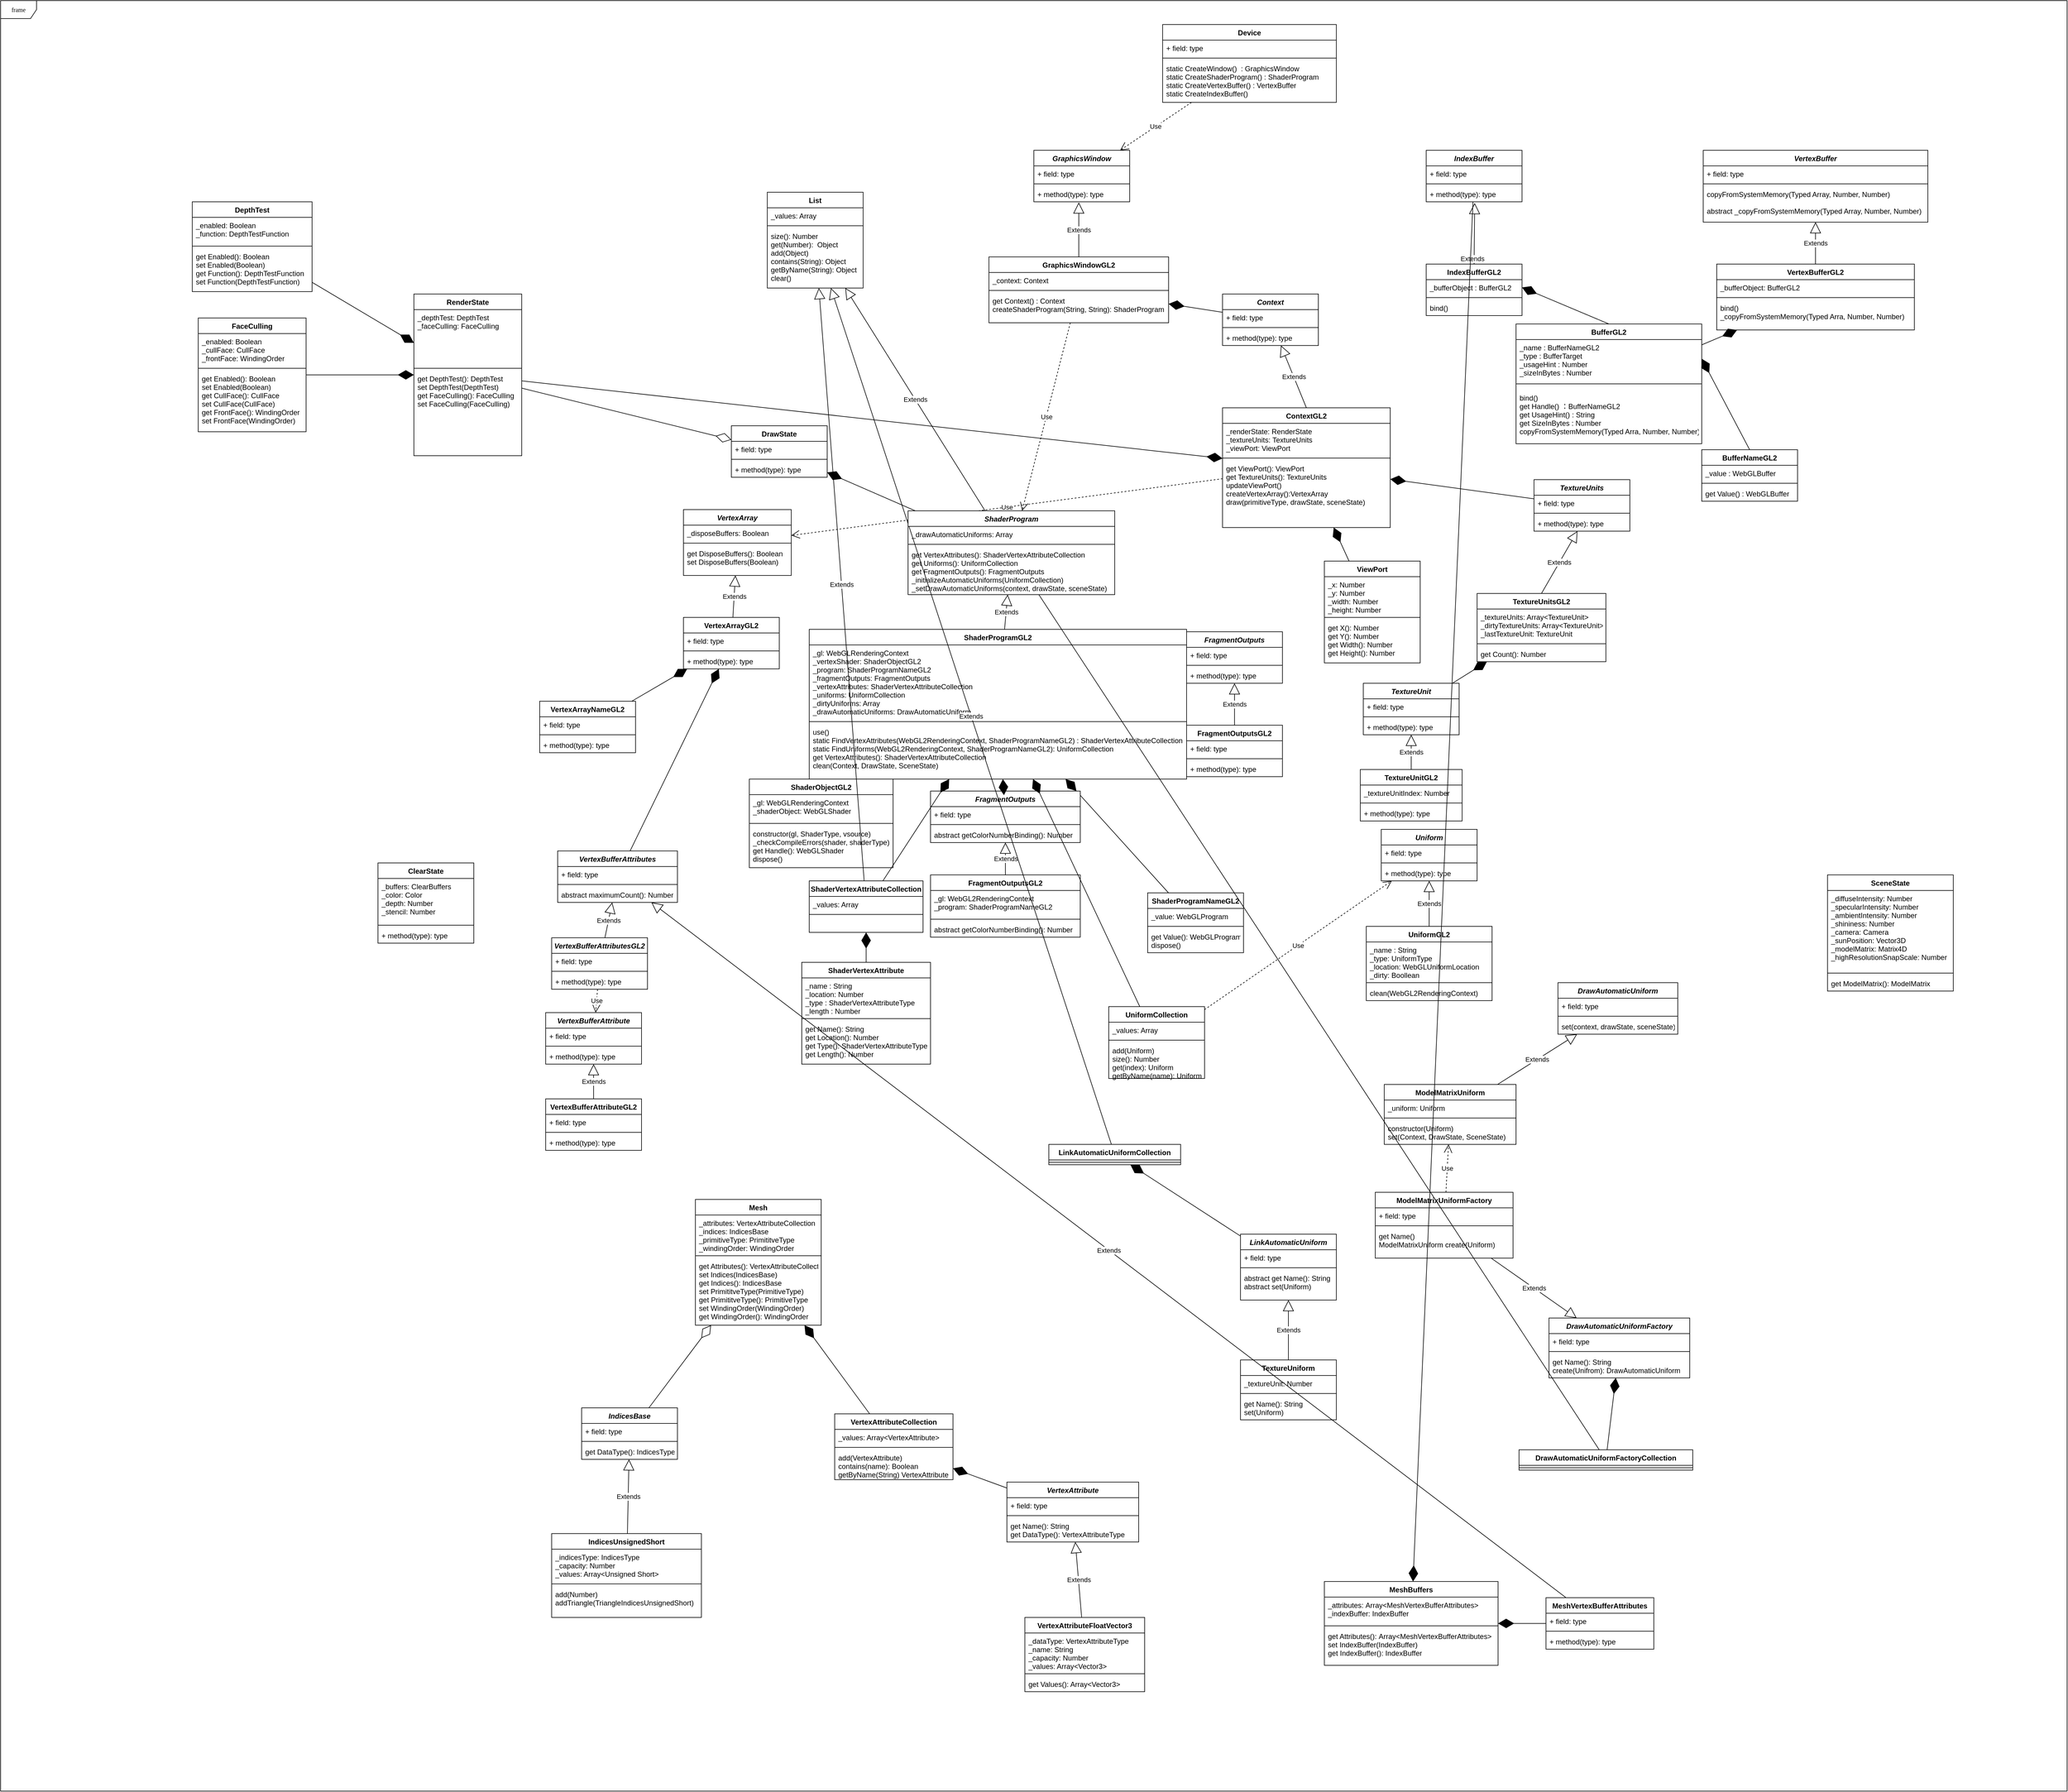 <mxfile version="17.4.1" type="github">
  <diagram name="Page-1" id="c4acf3e9-155e-7222-9cf6-157b1a14988f">
    <mxGraphModel dx="3122" dy="1862" grid="1" gridSize="10" guides="1" tooltips="1" connect="1" arrows="1" fold="1" page="1" pageScale="1" pageWidth="850" pageHeight="1100" background="none" math="0" shadow="0">
      <root>
        <mxCell id="0" />
        <mxCell id="1" parent="0" />
        <mxCell id="17acba5748e5396b-1" value="frame" style="shape=umlFrame;whiteSpace=wrap;html=1;rounded=0;shadow=0;comic=0;labelBackgroundColor=none;strokeWidth=1;fontFamily=Verdana;fontSize=10;align=center;" parent="1" vertex="1">
          <mxGeometry x="-1650" y="-270" width="3450" height="2990" as="geometry" />
        </mxCell>
        <mxCell id="6bP1jbc2AMFmi3UJRwTk-3" value="Device" style="swimlane;fontStyle=1;align=center;verticalAlign=top;childLayout=stackLayout;horizontal=1;startSize=26;horizontalStack=0;resizeParent=1;resizeParentMax=0;resizeLast=0;collapsible=1;marginBottom=0;" parent="1" vertex="1">
          <mxGeometry x="290" y="-230" width="290" height="130" as="geometry" />
        </mxCell>
        <mxCell id="6bP1jbc2AMFmi3UJRwTk-4" value="+ field: type" style="text;strokeColor=none;fillColor=none;align=left;verticalAlign=top;spacingLeft=4;spacingRight=4;overflow=hidden;rotatable=0;points=[[0,0.5],[1,0.5]];portConstraint=eastwest;" parent="6bP1jbc2AMFmi3UJRwTk-3" vertex="1">
          <mxGeometry y="26" width="290" height="26" as="geometry" />
        </mxCell>
        <mxCell id="6bP1jbc2AMFmi3UJRwTk-5" value="" style="line;strokeWidth=1;fillColor=none;align=left;verticalAlign=middle;spacingTop=-1;spacingLeft=3;spacingRight=3;rotatable=0;labelPosition=right;points=[];portConstraint=eastwest;" parent="6bP1jbc2AMFmi3UJRwTk-3" vertex="1">
          <mxGeometry y="52" width="290" height="8" as="geometry" />
        </mxCell>
        <mxCell id="6bP1jbc2AMFmi3UJRwTk-6" value="static CreateWindow()  : GraphicsWindow&#xa;static CreateShaderProgram() : ShaderProgram&#xa;static CreateVertexBuffer() : VertexBuffer&#xa;static CreateIndexBuffer() " style="text;strokeColor=none;fillColor=none;align=left;verticalAlign=top;spacingLeft=4;spacingRight=4;overflow=hidden;rotatable=0;points=[[0,0.5],[1,0.5]];portConstraint=eastwest;" parent="6bP1jbc2AMFmi3UJRwTk-3" vertex="1">
          <mxGeometry y="60" width="290" height="70" as="geometry" />
        </mxCell>
        <mxCell id="6bP1jbc2AMFmi3UJRwTk-7" value="IndexBuffer" style="swimlane;fontStyle=3;align=center;verticalAlign=top;childLayout=stackLayout;horizontal=1;startSize=26;horizontalStack=0;resizeParent=1;resizeParentMax=0;resizeLast=0;collapsible=1;marginBottom=0;" parent="1" vertex="1">
          <mxGeometry x="730" y="-20" width="160" height="86" as="geometry" />
        </mxCell>
        <mxCell id="6bP1jbc2AMFmi3UJRwTk-8" value="+ field: type" style="text;strokeColor=none;fillColor=none;align=left;verticalAlign=top;spacingLeft=4;spacingRight=4;overflow=hidden;rotatable=0;points=[[0,0.5],[1,0.5]];portConstraint=eastwest;" parent="6bP1jbc2AMFmi3UJRwTk-7" vertex="1">
          <mxGeometry y="26" width="160" height="26" as="geometry" />
        </mxCell>
        <mxCell id="6bP1jbc2AMFmi3UJRwTk-9" value="" style="line;strokeWidth=1;fillColor=none;align=left;verticalAlign=middle;spacingTop=-1;spacingLeft=3;spacingRight=3;rotatable=0;labelPosition=right;points=[];portConstraint=eastwest;" parent="6bP1jbc2AMFmi3UJRwTk-7" vertex="1">
          <mxGeometry y="52" width="160" height="8" as="geometry" />
        </mxCell>
        <mxCell id="6bP1jbc2AMFmi3UJRwTk-10" value="+ method(type): type" style="text;strokeColor=none;fillColor=none;align=left;verticalAlign=top;spacingLeft=4;spacingRight=4;overflow=hidden;rotatable=0;points=[[0,0.5],[1,0.5]];portConstraint=eastwest;" parent="6bP1jbc2AMFmi3UJRwTk-7" vertex="1">
          <mxGeometry y="60" width="160" height="26" as="geometry" />
        </mxCell>
        <mxCell id="6bP1jbc2AMFmi3UJRwTk-11" value="IndexBufferGL2" style="swimlane;fontStyle=1;align=center;verticalAlign=top;childLayout=stackLayout;horizontal=1;startSize=26;horizontalStack=0;resizeParent=1;resizeParentMax=0;resizeLast=0;collapsible=1;marginBottom=0;" parent="1" vertex="1">
          <mxGeometry x="730" y="170" width="160" height="86" as="geometry" />
        </mxCell>
        <mxCell id="6bP1jbc2AMFmi3UJRwTk-12" value="_bufferObject : BufferGL2 " style="text;strokeColor=none;fillColor=none;align=left;verticalAlign=top;spacingLeft=4;spacingRight=4;overflow=hidden;rotatable=0;points=[[0,0.5],[1,0.5]];portConstraint=eastwest;" parent="6bP1jbc2AMFmi3UJRwTk-11" vertex="1">
          <mxGeometry y="26" width="160" height="26" as="geometry" />
        </mxCell>
        <mxCell id="6bP1jbc2AMFmi3UJRwTk-13" value="" style="line;strokeWidth=1;fillColor=none;align=left;verticalAlign=middle;spacingTop=-1;spacingLeft=3;spacingRight=3;rotatable=0;labelPosition=right;points=[];portConstraint=eastwest;" parent="6bP1jbc2AMFmi3UJRwTk-11" vertex="1">
          <mxGeometry y="52" width="160" height="8" as="geometry" />
        </mxCell>
        <mxCell id="6bP1jbc2AMFmi3UJRwTk-14" value="bind()" style="text;strokeColor=none;fillColor=none;align=left;verticalAlign=top;spacingLeft=4;spacingRight=4;overflow=hidden;rotatable=0;points=[[0,0.5],[1,0.5]];portConstraint=eastwest;" parent="6bP1jbc2AMFmi3UJRwTk-11" vertex="1">
          <mxGeometry y="60" width="160" height="26" as="geometry" />
        </mxCell>
        <mxCell id="6bP1jbc2AMFmi3UJRwTk-15" value="Extends" style="endArrow=block;endSize=16;endFill=0;html=1;rounded=0;exitX=0.5;exitY=0;exitDx=0;exitDy=0;entryX=0.506;entryY=1.077;entryDx=0;entryDy=0;entryPerimeter=0;" parent="1" source="6bP1jbc2AMFmi3UJRwTk-11" target="6bP1jbc2AMFmi3UJRwTk-10" edge="1">
          <mxGeometry x="1" y="124" width="160" relative="1" as="geometry">
            <mxPoint x="340" y="390" as="sourcePoint" />
            <mxPoint x="500" y="390" as="targetPoint" />
            <Array as="points" />
            <mxPoint x="120" y="94" as="offset" />
          </mxGeometry>
        </mxCell>
        <mxCell id="6bP1jbc2AMFmi3UJRwTk-16" value="BufferGL2" style="swimlane;fontStyle=1;align=center;verticalAlign=top;childLayout=stackLayout;horizontal=1;startSize=26;horizontalStack=0;resizeParent=1;resizeParentMax=0;resizeLast=0;collapsible=1;marginBottom=0;" parent="1" vertex="1">
          <mxGeometry x="880" y="270" width="310" height="200" as="geometry" />
        </mxCell>
        <mxCell id="6bP1jbc2AMFmi3UJRwTk-17" value="_name : BufferNameGL2&#xa;_type : BufferTarget&#xa;_usageHint : Number&#xa;_sizeInBytes : Number" style="text;strokeColor=none;fillColor=none;align=left;verticalAlign=top;spacingLeft=4;spacingRight=4;overflow=hidden;rotatable=0;points=[[0,0.5],[1,0.5]];portConstraint=eastwest;" parent="6bP1jbc2AMFmi3UJRwTk-16" vertex="1">
          <mxGeometry y="26" width="310" height="64" as="geometry" />
        </mxCell>
        <mxCell id="6bP1jbc2AMFmi3UJRwTk-18" value="" style="line;strokeWidth=1;fillColor=none;align=left;verticalAlign=middle;spacingTop=-1;spacingLeft=3;spacingRight=3;rotatable=0;labelPosition=right;points=[];portConstraint=eastwest;" parent="6bP1jbc2AMFmi3UJRwTk-16" vertex="1">
          <mxGeometry y="90" width="310" height="20" as="geometry" />
        </mxCell>
        <mxCell id="6bP1jbc2AMFmi3UJRwTk-19" value="bind()&#xa;get Handle() ：BufferNameGL2&#xa;get UsageHint() : String&#xa;get SizeInBytes : Number&#xa;copyFromSystemMemory(Typed Arra, Number, Number)&#xa;" style="text;strokeColor=none;fillColor=none;align=left;verticalAlign=top;spacingLeft=4;spacingRight=4;overflow=hidden;rotatable=0;points=[[0,0.5],[1,0.5]];portConstraint=eastwest;" parent="6bP1jbc2AMFmi3UJRwTk-16" vertex="1">
          <mxGeometry y="110" width="310" height="90" as="geometry" />
        </mxCell>
        <mxCell id="6bP1jbc2AMFmi3UJRwTk-20" value="BufferNameGL2" style="swimlane;fontStyle=1;align=center;verticalAlign=top;childLayout=stackLayout;horizontal=1;startSize=26;horizontalStack=0;resizeParent=1;resizeParentMax=0;resizeLast=0;collapsible=1;marginBottom=0;" parent="1" vertex="1">
          <mxGeometry x="1190" y="480" width="160" height="86" as="geometry" />
        </mxCell>
        <mxCell id="6bP1jbc2AMFmi3UJRwTk-21" value="_value : WebGLBuffer&#xa;" style="text;strokeColor=none;fillColor=none;align=left;verticalAlign=top;spacingLeft=4;spacingRight=4;overflow=hidden;rotatable=0;points=[[0,0.5],[1,0.5]];portConstraint=eastwest;" parent="6bP1jbc2AMFmi3UJRwTk-20" vertex="1">
          <mxGeometry y="26" width="160" height="26" as="geometry" />
        </mxCell>
        <mxCell id="6bP1jbc2AMFmi3UJRwTk-22" value="" style="line;strokeWidth=1;fillColor=none;align=left;verticalAlign=middle;spacingTop=-1;spacingLeft=3;spacingRight=3;rotatable=0;labelPosition=right;points=[];portConstraint=eastwest;" parent="6bP1jbc2AMFmi3UJRwTk-20" vertex="1">
          <mxGeometry y="52" width="160" height="8" as="geometry" />
        </mxCell>
        <mxCell id="6bP1jbc2AMFmi3UJRwTk-23" value="get Value() : WebGLBuffer" style="text;strokeColor=none;fillColor=none;align=left;verticalAlign=top;spacingLeft=4;spacingRight=4;overflow=hidden;rotatable=0;points=[[0,0.5],[1,0.5]];portConstraint=eastwest;" parent="6bP1jbc2AMFmi3UJRwTk-20" vertex="1">
          <mxGeometry y="60" width="160" height="26" as="geometry" />
        </mxCell>
        <mxCell id="6bP1jbc2AMFmi3UJRwTk-24" value="" style="endArrow=diamondThin;endFill=1;endSize=24;html=1;rounded=0;exitX=0.5;exitY=0;exitDx=0;exitDy=0;entryX=1;entryY=0.5;entryDx=0;entryDy=0;" parent="1" source="6bP1jbc2AMFmi3UJRwTk-20" target="6bP1jbc2AMFmi3UJRwTk-17" edge="1">
          <mxGeometry width="160" relative="1" as="geometry">
            <mxPoint x="740" y="390" as="sourcePoint" />
            <mxPoint x="900" y="390" as="targetPoint" />
          </mxGeometry>
        </mxCell>
        <mxCell id="6bP1jbc2AMFmi3UJRwTk-27" value="" style="endArrow=diamondThin;endFill=1;endSize=24;html=1;rounded=0;entryX=1;entryY=0.5;entryDx=0;entryDy=0;exitX=0.5;exitY=0;exitDx=0;exitDy=0;" parent="1" source="6bP1jbc2AMFmi3UJRwTk-16" target="6bP1jbc2AMFmi3UJRwTk-12" edge="1">
          <mxGeometry width="160" relative="1" as="geometry">
            <mxPoint x="740" y="290" as="sourcePoint" />
            <mxPoint x="900" y="290" as="targetPoint" />
          </mxGeometry>
        </mxCell>
        <mxCell id="vJM4Io9nj_zBqEGi6Qmv-1" value="GraphicsWindow" style="swimlane;fontStyle=3;align=center;verticalAlign=top;childLayout=stackLayout;horizontal=1;startSize=26;horizontalStack=0;resizeParent=1;resizeParentMax=0;resizeLast=0;collapsible=1;marginBottom=0;" parent="1" vertex="1">
          <mxGeometry x="75" y="-20" width="160" height="86" as="geometry" />
        </mxCell>
        <mxCell id="vJM4Io9nj_zBqEGi6Qmv-2" value="+ field: type" style="text;strokeColor=none;fillColor=none;align=left;verticalAlign=top;spacingLeft=4;spacingRight=4;overflow=hidden;rotatable=0;points=[[0,0.5],[1,0.5]];portConstraint=eastwest;" parent="vJM4Io9nj_zBqEGi6Qmv-1" vertex="1">
          <mxGeometry y="26" width="160" height="26" as="geometry" />
        </mxCell>
        <mxCell id="vJM4Io9nj_zBqEGi6Qmv-3" value="" style="line;strokeWidth=1;fillColor=none;align=left;verticalAlign=middle;spacingTop=-1;spacingLeft=3;spacingRight=3;rotatable=0;labelPosition=right;points=[];portConstraint=eastwest;" parent="vJM4Io9nj_zBqEGi6Qmv-1" vertex="1">
          <mxGeometry y="52" width="160" height="8" as="geometry" />
        </mxCell>
        <mxCell id="vJM4Io9nj_zBqEGi6Qmv-4" value="+ method(type): type" style="text;strokeColor=none;fillColor=none;align=left;verticalAlign=top;spacingLeft=4;spacingRight=4;overflow=hidden;rotatable=0;points=[[0,0.5],[1,0.5]];portConstraint=eastwest;" parent="vJM4Io9nj_zBqEGi6Qmv-1" vertex="1">
          <mxGeometry y="60" width="160" height="26" as="geometry" />
        </mxCell>
        <mxCell id="vJM4Io9nj_zBqEGi6Qmv-9" value="GraphicsWindowGL2" style="swimlane;fontStyle=1;align=center;verticalAlign=top;childLayout=stackLayout;horizontal=1;startSize=26;horizontalStack=0;resizeParent=1;resizeParentMax=0;resizeLast=0;collapsible=1;marginBottom=0;" parent="1" vertex="1">
          <mxGeometry y="158" width="300" height="110" as="geometry" />
        </mxCell>
        <mxCell id="vJM4Io9nj_zBqEGi6Qmv-10" value="_context: Context" style="text;strokeColor=none;fillColor=none;align=left;verticalAlign=top;spacingLeft=4;spacingRight=4;overflow=hidden;rotatable=0;points=[[0,0.5],[1,0.5]];portConstraint=eastwest;" parent="vJM4Io9nj_zBqEGi6Qmv-9" vertex="1">
          <mxGeometry y="26" width="300" height="26" as="geometry" />
        </mxCell>
        <mxCell id="vJM4Io9nj_zBqEGi6Qmv-11" value="" style="line;strokeWidth=1;fillColor=none;align=left;verticalAlign=middle;spacingTop=-1;spacingLeft=3;spacingRight=3;rotatable=0;labelPosition=right;points=[];portConstraint=eastwest;" parent="vJM4Io9nj_zBqEGi6Qmv-9" vertex="1">
          <mxGeometry y="52" width="300" height="8" as="geometry" />
        </mxCell>
        <mxCell id="vJM4Io9nj_zBqEGi6Qmv-12" value="get Context() : Context&#xa;createShaderProgram(String, String): ShaderProgram" style="text;strokeColor=none;fillColor=none;align=left;verticalAlign=top;spacingLeft=4;spacingRight=4;overflow=hidden;rotatable=0;points=[[0,0.5],[1,0.5]];portConstraint=eastwest;" parent="vJM4Io9nj_zBqEGi6Qmv-9" vertex="1">
          <mxGeometry y="60" width="300" height="50" as="geometry" />
        </mxCell>
        <mxCell id="vJM4Io9nj_zBqEGi6Qmv-13" value="Extends" style="endArrow=block;endSize=16;endFill=0;html=1;rounded=0;exitX=0.5;exitY=0;exitDx=0;exitDy=0;entryX=0.469;entryY=1.038;entryDx=0;entryDy=0;entryPerimeter=0;" parent="1" source="vJM4Io9nj_zBqEGi6Qmv-9" target="vJM4Io9nj_zBqEGi6Qmv-4" edge="1">
          <mxGeometry width="160" relative="1" as="geometry">
            <mxPoint x="380" y="310" as="sourcePoint" />
            <mxPoint x="540" y="310" as="targetPoint" />
          </mxGeometry>
        </mxCell>
        <mxCell id="vJM4Io9nj_zBqEGi6Qmv-14" value="Context" style="swimlane;fontStyle=3;align=center;verticalAlign=top;childLayout=stackLayout;horizontal=1;startSize=26;horizontalStack=0;resizeParent=1;resizeParentMax=0;resizeLast=0;collapsible=1;marginBottom=0;" parent="1" vertex="1">
          <mxGeometry x="390" y="220" width="160" height="86" as="geometry" />
        </mxCell>
        <mxCell id="vJM4Io9nj_zBqEGi6Qmv-15" value="+ field: type" style="text;strokeColor=none;fillColor=none;align=left;verticalAlign=top;spacingLeft=4;spacingRight=4;overflow=hidden;rotatable=0;points=[[0,0.5],[1,0.5]];portConstraint=eastwest;" parent="vJM4Io9nj_zBqEGi6Qmv-14" vertex="1">
          <mxGeometry y="26" width="160" height="26" as="geometry" />
        </mxCell>
        <mxCell id="vJM4Io9nj_zBqEGi6Qmv-16" value="" style="line;strokeWidth=1;fillColor=none;align=left;verticalAlign=middle;spacingTop=-1;spacingLeft=3;spacingRight=3;rotatable=0;labelPosition=right;points=[];portConstraint=eastwest;" parent="vJM4Io9nj_zBqEGi6Qmv-14" vertex="1">
          <mxGeometry y="52" width="160" height="8" as="geometry" />
        </mxCell>
        <mxCell id="vJM4Io9nj_zBqEGi6Qmv-17" value="+ method(type): type" style="text;strokeColor=none;fillColor=none;align=left;verticalAlign=top;spacingLeft=4;spacingRight=4;overflow=hidden;rotatable=0;points=[[0,0.5],[1,0.5]];portConstraint=eastwest;" parent="vJM4Io9nj_zBqEGi6Qmv-14" vertex="1">
          <mxGeometry y="60" width="160" height="26" as="geometry" />
        </mxCell>
        <mxCell id="vJM4Io9nj_zBqEGi6Qmv-18" value="ContextGL2" style="swimlane;fontStyle=1;align=center;verticalAlign=top;childLayout=stackLayout;horizontal=1;startSize=26;horizontalStack=0;resizeParent=1;resizeParentMax=0;resizeLast=0;collapsible=1;marginBottom=0;" parent="1" vertex="1">
          <mxGeometry x="390" y="410" width="280" height="200" as="geometry" />
        </mxCell>
        <mxCell id="vJM4Io9nj_zBqEGi6Qmv-19" value="_renderState: RenderState&#xa;_textureUnits: TextureUnits&#xa;_viewPort: ViewPort" style="text;strokeColor=none;fillColor=none;align=left;verticalAlign=top;spacingLeft=4;spacingRight=4;overflow=hidden;rotatable=0;points=[[0,0.5],[1,0.5]];portConstraint=eastwest;" parent="vJM4Io9nj_zBqEGi6Qmv-18" vertex="1">
          <mxGeometry y="26" width="280" height="54" as="geometry" />
        </mxCell>
        <mxCell id="vJM4Io9nj_zBqEGi6Qmv-20" value="" style="line;strokeWidth=1;fillColor=none;align=left;verticalAlign=middle;spacingTop=-1;spacingLeft=3;spacingRight=3;rotatable=0;labelPosition=right;points=[];portConstraint=eastwest;" parent="vJM4Io9nj_zBqEGi6Qmv-18" vertex="1">
          <mxGeometry y="80" width="280" height="8" as="geometry" />
        </mxCell>
        <mxCell id="vJM4Io9nj_zBqEGi6Qmv-21" value="get ViewPort(): ViewPort&#xa;get TextureUnits(): TextureUnits&#xa;updateViewPort()&#xa;createVertexArray():VertexArray&#xa;draw(primitiveType, drawState, sceneState)" style="text;strokeColor=none;fillColor=none;align=left;verticalAlign=top;spacingLeft=4;spacingRight=4;overflow=hidden;rotatable=0;points=[[0,0.5],[1,0.5]];portConstraint=eastwest;" parent="vJM4Io9nj_zBqEGi6Qmv-18" vertex="1">
          <mxGeometry y="88" width="280" height="112" as="geometry" />
        </mxCell>
        <mxCell id="vJM4Io9nj_zBqEGi6Qmv-23" value="Extends" style="endArrow=block;endSize=16;endFill=0;html=1;rounded=0;exitX=0.5;exitY=0;exitDx=0;exitDy=0;" parent="1" source="vJM4Io9nj_zBqEGi6Qmv-18" target="vJM4Io9nj_zBqEGi6Qmv-14" edge="1">
          <mxGeometry width="160" relative="1" as="geometry">
            <mxPoint x="-10" y="510" as="sourcePoint" />
            <mxPoint x="470" y="310" as="targetPoint" />
          </mxGeometry>
        </mxCell>
        <mxCell id="3BeOqxg2h7bQfwQp6ark-1" value="RenderState" style="swimlane;fontStyle=1;align=center;verticalAlign=top;childLayout=stackLayout;horizontal=1;startSize=26;horizontalStack=0;resizeParent=1;resizeParentMax=0;resizeLast=0;collapsible=1;marginBottom=0;" parent="1" vertex="1">
          <mxGeometry x="-960" y="220" width="180" height="270" as="geometry" />
        </mxCell>
        <mxCell id="3BeOqxg2h7bQfwQp6ark-2" value="_depthTest: DepthTest&#xa;_faceCulling: FaceCulling" style="text;strokeColor=none;fillColor=none;align=left;verticalAlign=top;spacingLeft=4;spacingRight=4;overflow=hidden;rotatable=0;points=[[0,0.5],[1,0.5]];portConstraint=eastwest;" parent="3BeOqxg2h7bQfwQp6ark-1" vertex="1">
          <mxGeometry y="26" width="180" height="94" as="geometry" />
        </mxCell>
        <mxCell id="3BeOqxg2h7bQfwQp6ark-3" value="" style="line;strokeWidth=1;fillColor=none;align=left;verticalAlign=middle;spacingTop=-1;spacingLeft=3;spacingRight=3;rotatable=0;labelPosition=right;points=[];portConstraint=eastwest;" parent="3BeOqxg2h7bQfwQp6ark-1" vertex="1">
          <mxGeometry y="120" width="180" height="8" as="geometry" />
        </mxCell>
        <mxCell id="3BeOqxg2h7bQfwQp6ark-4" value="get DepthTest(): DepthTest&#xa;set DepthTest(DepthTest)&#xa;get FaceCulling(): FaceCulling&#xa;set FaceCulling(FaceCulling)" style="text;strokeColor=none;fillColor=none;align=left;verticalAlign=top;spacingLeft=4;spacingRight=4;overflow=hidden;rotatable=0;points=[[0,0.5],[1,0.5]];portConstraint=eastwest;" parent="3BeOqxg2h7bQfwQp6ark-1" vertex="1">
          <mxGeometry y="128" width="180" height="142" as="geometry" />
        </mxCell>
        <mxCell id="3BeOqxg2h7bQfwQp6ark-5" value="TextureUnits" style="swimlane;fontStyle=3;align=center;verticalAlign=top;childLayout=stackLayout;horizontal=1;startSize=26;horizontalStack=0;resizeParent=1;resizeParentMax=0;resizeLast=0;collapsible=1;marginBottom=0;" parent="1" vertex="1">
          <mxGeometry x="910" y="530" width="160" height="86" as="geometry" />
        </mxCell>
        <mxCell id="3BeOqxg2h7bQfwQp6ark-6" value="+ field: type" style="text;strokeColor=none;fillColor=none;align=left;verticalAlign=top;spacingLeft=4;spacingRight=4;overflow=hidden;rotatable=0;points=[[0,0.5],[1,0.5]];portConstraint=eastwest;" parent="3BeOqxg2h7bQfwQp6ark-5" vertex="1">
          <mxGeometry y="26" width="160" height="26" as="geometry" />
        </mxCell>
        <mxCell id="3BeOqxg2h7bQfwQp6ark-7" value="" style="line;strokeWidth=1;fillColor=none;align=left;verticalAlign=middle;spacingTop=-1;spacingLeft=3;spacingRight=3;rotatable=0;labelPosition=right;points=[];portConstraint=eastwest;" parent="3BeOqxg2h7bQfwQp6ark-5" vertex="1">
          <mxGeometry y="52" width="160" height="8" as="geometry" />
        </mxCell>
        <mxCell id="3BeOqxg2h7bQfwQp6ark-8" value="+ method(type): type" style="text;strokeColor=none;fillColor=none;align=left;verticalAlign=top;spacingLeft=4;spacingRight=4;overflow=hidden;rotatable=0;points=[[0,0.5],[1,0.5]];portConstraint=eastwest;" parent="3BeOqxg2h7bQfwQp6ark-5" vertex="1">
          <mxGeometry y="60" width="160" height="26" as="geometry" />
        </mxCell>
        <mxCell id="3BeOqxg2h7bQfwQp6ark-9" value="TextureUnitsGL2" style="swimlane;fontStyle=1;align=center;verticalAlign=top;childLayout=stackLayout;horizontal=1;startSize=26;horizontalStack=0;resizeParent=1;resizeParentMax=0;resizeLast=0;collapsible=1;marginBottom=0;" parent="1" vertex="1">
          <mxGeometry x="815" y="720" width="215" height="114" as="geometry" />
        </mxCell>
        <mxCell id="3BeOqxg2h7bQfwQp6ark-10" value="_textureUnits: Array&lt;TextureUnit&gt;&#xa;_dirtyTextureUnits: Array&lt;TextureUnit&gt;&#xa;_lastTextureUnit: TextureUnit&#xa;" style="text;strokeColor=none;fillColor=none;align=left;verticalAlign=top;spacingLeft=4;spacingRight=4;overflow=hidden;rotatable=0;points=[[0,0.5],[1,0.5]];portConstraint=eastwest;" parent="3BeOqxg2h7bQfwQp6ark-9" vertex="1">
          <mxGeometry y="26" width="215" height="54" as="geometry" />
        </mxCell>
        <mxCell id="3BeOqxg2h7bQfwQp6ark-11" value="" style="line;strokeWidth=1;fillColor=none;align=left;verticalAlign=middle;spacingTop=-1;spacingLeft=3;spacingRight=3;rotatable=0;labelPosition=right;points=[];portConstraint=eastwest;" parent="3BeOqxg2h7bQfwQp6ark-9" vertex="1">
          <mxGeometry y="80" width="215" height="8" as="geometry" />
        </mxCell>
        <mxCell id="3BeOqxg2h7bQfwQp6ark-12" value="get Count(): Number" style="text;strokeColor=none;fillColor=none;align=left;verticalAlign=top;spacingLeft=4;spacingRight=4;overflow=hidden;rotatable=0;points=[[0,0.5],[1,0.5]];portConstraint=eastwest;" parent="3BeOqxg2h7bQfwQp6ark-9" vertex="1">
          <mxGeometry y="88" width="215" height="26" as="geometry" />
        </mxCell>
        <mxCell id="3BeOqxg2h7bQfwQp6ark-13" value="Extends" style="endArrow=block;endSize=16;endFill=0;html=1;rounded=0;exitX=0.5;exitY=0;exitDx=0;exitDy=0;" parent="1" source="3BeOqxg2h7bQfwQp6ark-9" target="3BeOqxg2h7bQfwQp6ark-8" edge="1">
          <mxGeometry width="160" relative="1" as="geometry">
            <mxPoint x="160" y="810" as="sourcePoint" />
            <mxPoint x="320" y="810" as="targetPoint" />
          </mxGeometry>
        </mxCell>
        <mxCell id="3BeOqxg2h7bQfwQp6ark-14" value="TextureUnit" style="swimlane;fontStyle=3;align=center;verticalAlign=top;childLayout=stackLayout;horizontal=1;startSize=26;horizontalStack=0;resizeParent=1;resizeParentMax=0;resizeLast=0;collapsible=1;marginBottom=0;" parent="1" vertex="1">
          <mxGeometry x="625" y="870" width="160" height="86" as="geometry" />
        </mxCell>
        <mxCell id="3BeOqxg2h7bQfwQp6ark-15" value="+ field: type" style="text;strokeColor=none;fillColor=none;align=left;verticalAlign=top;spacingLeft=4;spacingRight=4;overflow=hidden;rotatable=0;points=[[0,0.5],[1,0.5]];portConstraint=eastwest;" parent="3BeOqxg2h7bQfwQp6ark-14" vertex="1">
          <mxGeometry y="26" width="160" height="26" as="geometry" />
        </mxCell>
        <mxCell id="3BeOqxg2h7bQfwQp6ark-16" value="" style="line;strokeWidth=1;fillColor=none;align=left;verticalAlign=middle;spacingTop=-1;spacingLeft=3;spacingRight=3;rotatable=0;labelPosition=right;points=[];portConstraint=eastwest;" parent="3BeOqxg2h7bQfwQp6ark-14" vertex="1">
          <mxGeometry y="52" width="160" height="8" as="geometry" />
        </mxCell>
        <mxCell id="3BeOqxg2h7bQfwQp6ark-17" value="+ method(type): type" style="text;strokeColor=none;fillColor=none;align=left;verticalAlign=top;spacingLeft=4;spacingRight=4;overflow=hidden;rotatable=0;points=[[0,0.5],[1,0.5]];portConstraint=eastwest;" parent="3BeOqxg2h7bQfwQp6ark-14" vertex="1">
          <mxGeometry y="60" width="160" height="26" as="geometry" />
        </mxCell>
        <mxCell id="3BeOqxg2h7bQfwQp6ark-18" value="TextureUnitGL2" style="swimlane;fontStyle=1;align=center;verticalAlign=top;childLayout=stackLayout;horizontal=1;startSize=26;horizontalStack=0;resizeParent=1;resizeParentMax=0;resizeLast=0;collapsible=1;marginBottom=0;" parent="1" vertex="1">
          <mxGeometry x="620" y="1014" width="170" height="86" as="geometry" />
        </mxCell>
        <mxCell id="3BeOqxg2h7bQfwQp6ark-19" value="_textureUnitIndex: Number" style="text;strokeColor=none;fillColor=none;align=left;verticalAlign=top;spacingLeft=4;spacingRight=4;overflow=hidden;rotatable=0;points=[[0,0.5],[1,0.5]];portConstraint=eastwest;" parent="3BeOqxg2h7bQfwQp6ark-18" vertex="1">
          <mxGeometry y="26" width="170" height="26" as="geometry" />
        </mxCell>
        <mxCell id="3BeOqxg2h7bQfwQp6ark-20" value="" style="line;strokeWidth=1;fillColor=none;align=left;verticalAlign=middle;spacingTop=-1;spacingLeft=3;spacingRight=3;rotatable=0;labelPosition=right;points=[];portConstraint=eastwest;" parent="3BeOqxg2h7bQfwQp6ark-18" vertex="1">
          <mxGeometry y="52" width="170" height="8" as="geometry" />
        </mxCell>
        <mxCell id="3BeOqxg2h7bQfwQp6ark-21" value="+ method(type): type" style="text;strokeColor=none;fillColor=none;align=left;verticalAlign=top;spacingLeft=4;spacingRight=4;overflow=hidden;rotatable=0;points=[[0,0.5],[1,0.5]];portConstraint=eastwest;" parent="3BeOqxg2h7bQfwQp6ark-18" vertex="1">
          <mxGeometry y="60" width="170" height="26" as="geometry" />
        </mxCell>
        <mxCell id="3BeOqxg2h7bQfwQp6ark-22" value="Extends" style="endArrow=block;endSize=16;endFill=0;html=1;rounded=0;exitX=0.5;exitY=0;exitDx=0;exitDy=0;" parent="1" source="3BeOqxg2h7bQfwQp6ark-18" target="3BeOqxg2h7bQfwQp6ark-14" edge="1">
          <mxGeometry width="160" relative="1" as="geometry">
            <mxPoint x="160" y="810" as="sourcePoint" />
            <mxPoint x="320" y="810" as="targetPoint" />
          </mxGeometry>
        </mxCell>
        <mxCell id="3BeOqxg2h7bQfwQp6ark-23" value="" style="endArrow=diamondThin;endFill=1;endSize=24;html=1;rounded=0;" parent="1" source="3BeOqxg2h7bQfwQp6ark-14" target="3BeOqxg2h7bQfwQp6ark-9" edge="1">
          <mxGeometry width="160" relative="1" as="geometry">
            <mxPoint x="160" y="810" as="sourcePoint" />
            <mxPoint x="320" y="810" as="targetPoint" />
          </mxGeometry>
        </mxCell>
        <mxCell id="3BeOqxg2h7bQfwQp6ark-24" value="" style="endArrow=diamondThin;endFill=1;endSize=24;html=1;rounded=0;" parent="1" source="3BeOqxg2h7bQfwQp6ark-5" target="vJM4Io9nj_zBqEGi6Qmv-18" edge="1">
          <mxGeometry width="160" relative="1" as="geometry">
            <mxPoint x="160" y="710" as="sourcePoint" />
            <mxPoint x="320" y="710" as="targetPoint" />
          </mxGeometry>
        </mxCell>
        <mxCell id="3BeOqxg2h7bQfwQp6ark-25" value="" style="endArrow=diamondThin;endFill=1;endSize=24;html=1;rounded=0;" parent="1" source="3BeOqxg2h7bQfwQp6ark-1" target="vJM4Io9nj_zBqEGi6Qmv-18" edge="1">
          <mxGeometry width="160" relative="1" as="geometry">
            <mxPoint x="160" y="510" as="sourcePoint" />
            <mxPoint x="320" y="510" as="targetPoint" />
          </mxGeometry>
        </mxCell>
        <mxCell id="3BeOqxg2h7bQfwQp6ark-27" value="Use" style="endArrow=open;endSize=12;dashed=1;html=1;rounded=0;" parent="1" source="6bP1jbc2AMFmi3UJRwTk-3" target="vJM4Io9nj_zBqEGi6Qmv-1" edge="1">
          <mxGeometry width="160" relative="1" as="geometry">
            <mxPoint x="160" y="10" as="sourcePoint" />
            <mxPoint x="320" y="10" as="targetPoint" />
          </mxGeometry>
        </mxCell>
        <mxCell id="3BeOqxg2h7bQfwQp6ark-28" value="" style="endArrow=diamondThin;endFill=1;endSize=24;html=1;rounded=0;" parent="1" source="vJM4Io9nj_zBqEGi6Qmv-14" target="vJM4Io9nj_zBqEGi6Qmv-9" edge="1">
          <mxGeometry width="160" relative="1" as="geometry">
            <mxPoint x="160" y="10" as="sourcePoint" />
            <mxPoint x="320" y="10" as="targetPoint" />
          </mxGeometry>
        </mxCell>
        <mxCell id="3BeOqxg2h7bQfwQp6ark-29" value="DrawState" style="swimlane;fontStyle=1;align=center;verticalAlign=top;childLayout=stackLayout;horizontal=1;startSize=26;horizontalStack=0;resizeParent=1;resizeParentMax=0;resizeLast=0;collapsible=1;marginBottom=0;" parent="1" vertex="1">
          <mxGeometry x="-430" y="440" width="160" height="86" as="geometry" />
        </mxCell>
        <mxCell id="3BeOqxg2h7bQfwQp6ark-30" value="+ field: type" style="text;strokeColor=none;fillColor=none;align=left;verticalAlign=top;spacingLeft=4;spacingRight=4;overflow=hidden;rotatable=0;points=[[0,0.5],[1,0.5]];portConstraint=eastwest;" parent="3BeOqxg2h7bQfwQp6ark-29" vertex="1">
          <mxGeometry y="26" width="160" height="26" as="geometry" />
        </mxCell>
        <mxCell id="3BeOqxg2h7bQfwQp6ark-31" value="" style="line;strokeWidth=1;fillColor=none;align=left;verticalAlign=middle;spacingTop=-1;spacingLeft=3;spacingRight=3;rotatable=0;labelPosition=right;points=[];portConstraint=eastwest;" parent="3BeOqxg2h7bQfwQp6ark-29" vertex="1">
          <mxGeometry y="52" width="160" height="8" as="geometry" />
        </mxCell>
        <mxCell id="3BeOqxg2h7bQfwQp6ark-32" value="+ method(type): type" style="text;strokeColor=none;fillColor=none;align=left;verticalAlign=top;spacingLeft=4;spacingRight=4;overflow=hidden;rotatable=0;points=[[0,0.5],[1,0.5]];portConstraint=eastwest;" parent="3BeOqxg2h7bQfwQp6ark-29" vertex="1">
          <mxGeometry y="60" width="160" height="26" as="geometry" />
        </mxCell>
        <mxCell id="3BeOqxg2h7bQfwQp6ark-33" value="" style="endArrow=diamondThin;endFill=0;endSize=24;html=1;rounded=0;" parent="1" source="3BeOqxg2h7bQfwQp6ark-1" target="3BeOqxg2h7bQfwQp6ark-29" edge="1">
          <mxGeometry width="160" relative="1" as="geometry">
            <mxPoint x="-210" y="510" as="sourcePoint" />
            <mxPoint x="-50" y="510" as="targetPoint" />
            <Array as="points" />
          </mxGeometry>
        </mxCell>
        <mxCell id="3BeOqxg2h7bQfwQp6ark-38" value="ShaderProgramGL2" style="swimlane;fontStyle=1;align=center;verticalAlign=top;childLayout=stackLayout;horizontal=1;startSize=26;horizontalStack=0;resizeParent=1;resizeParentMax=0;resizeLast=0;collapsible=1;marginBottom=0;" parent="1" vertex="1">
          <mxGeometry x="-300" y="780" width="630" height="250" as="geometry" />
        </mxCell>
        <mxCell id="3BeOqxg2h7bQfwQp6ark-39" value="_gl: WebGLRenderingContext&#xa;_vertexShader: ShaderObjectGL2&#xa;_program: ShaderProgramNameGL2&#xa;_fragmentOutputs: FragmentOutputs&#xa;_vertexAttributes: ShaderVertexAttributeCollection&#xa;_uniforms: UniformCollection&#xa;_dirtyUniforms: Array&#xa;_drawAutomaticUniforms: DrawAutomaticUniform" style="text;strokeColor=none;fillColor=none;align=left;verticalAlign=top;spacingLeft=4;spacingRight=4;overflow=hidden;rotatable=0;points=[[0,0.5],[1,0.5]];portConstraint=eastwest;" parent="3BeOqxg2h7bQfwQp6ark-38" vertex="1">
          <mxGeometry y="26" width="630" height="124" as="geometry" />
        </mxCell>
        <mxCell id="3BeOqxg2h7bQfwQp6ark-40" value="" style="line;strokeWidth=1;fillColor=none;align=left;verticalAlign=middle;spacingTop=-1;spacingLeft=3;spacingRight=3;rotatable=0;labelPosition=right;points=[];portConstraint=eastwest;" parent="3BeOqxg2h7bQfwQp6ark-38" vertex="1">
          <mxGeometry y="150" width="630" height="8" as="geometry" />
        </mxCell>
        <mxCell id="3BeOqxg2h7bQfwQp6ark-41" value="use()&#xa;static FindVertexAttributes(WebGL2RenderingContext, ShaderProgramNameGL2) : ShaderVertexAttributeCollection&#xa;static FindUniforms(WebGL2RenderingContext, ShaderProgramNameGL2): UniformCollection&#xa;get VertexAttributes(): ShaderVertexAttributeCollection&#xa;clean(Context, DrawState, SceneState)" style="text;strokeColor=none;fillColor=none;align=left;verticalAlign=top;spacingLeft=4;spacingRight=4;overflow=hidden;rotatable=0;points=[[0,0.5],[1,0.5]];portConstraint=eastwest;" parent="3BeOqxg2h7bQfwQp6ark-38" vertex="1">
          <mxGeometry y="158" width="630" height="92" as="geometry" />
        </mxCell>
        <mxCell id="3BeOqxg2h7bQfwQp6ark-42" value="Extends" style="endArrow=block;endSize=16;endFill=0;html=1;rounded=0;" parent="1" source="3BeOqxg2h7bQfwQp6ark-38" target="3BeOqxg2h7bQfwQp6ark-34" edge="1">
          <mxGeometry width="160" relative="1" as="geometry">
            <mxPoint x="-210" y="710" as="sourcePoint" />
            <mxPoint x="-50" y="710" as="targetPoint" />
          </mxGeometry>
        </mxCell>
        <mxCell id="3BeOqxg2h7bQfwQp6ark-43" value="ShaderObjectGL2" style="swimlane;fontStyle=1;align=center;verticalAlign=top;childLayout=stackLayout;horizontal=1;startSize=26;horizontalStack=0;resizeParent=1;resizeParentMax=0;resizeLast=0;collapsible=1;marginBottom=0;" parent="1" vertex="1">
          <mxGeometry x="-400" y="1030" width="240" height="148" as="geometry" />
        </mxCell>
        <mxCell id="3BeOqxg2h7bQfwQp6ark-44" value="_gl: WebGLRenderingContext&#xa;_shaderObject: WebGLShader" style="text;strokeColor=none;fillColor=none;align=left;verticalAlign=top;spacingLeft=4;spacingRight=4;overflow=hidden;rotatable=0;points=[[0,0.5],[1,0.5]];portConstraint=eastwest;" parent="3BeOqxg2h7bQfwQp6ark-43" vertex="1">
          <mxGeometry y="26" width="240" height="44" as="geometry" />
        </mxCell>
        <mxCell id="3BeOqxg2h7bQfwQp6ark-45" value="" style="line;strokeWidth=1;fillColor=none;align=left;verticalAlign=middle;spacingTop=-1;spacingLeft=3;spacingRight=3;rotatable=0;labelPosition=right;points=[];portConstraint=eastwest;" parent="3BeOqxg2h7bQfwQp6ark-43" vertex="1">
          <mxGeometry y="70" width="240" height="8" as="geometry" />
        </mxCell>
        <mxCell id="3BeOqxg2h7bQfwQp6ark-46" value="constructor(gl, ShaderType, vsource)&#xa;_checkCompileErrors(shader, shaderType)&#xa;get Handle(): WebGLShader&#xa;dispose()" style="text;strokeColor=none;fillColor=none;align=left;verticalAlign=top;spacingLeft=4;spacingRight=4;overflow=hidden;rotatable=0;points=[[0,0.5],[1,0.5]];portConstraint=eastwest;" parent="3BeOqxg2h7bQfwQp6ark-43" vertex="1">
          <mxGeometry y="78" width="240" height="70" as="geometry" />
        </mxCell>
        <mxCell id="3BeOqxg2h7bQfwQp6ark-47" value="" style="endArrow=diamondThin;endFill=1;endSize=24;html=1;rounded=0;" parent="1" source="3BeOqxg2h7bQfwQp6ark-43" target="3BeOqxg2h7bQfwQp6ark-38" edge="1">
          <mxGeometry width="160" relative="1" as="geometry">
            <mxPoint x="-210" y="710" as="sourcePoint" />
            <mxPoint x="-50" y="710" as="targetPoint" />
          </mxGeometry>
        </mxCell>
        <mxCell id="3BeOqxg2h7bQfwQp6ark-48" value="ShaderProgramNameGL2" style="swimlane;fontStyle=1;align=center;verticalAlign=top;childLayout=stackLayout;horizontal=1;startSize=26;horizontalStack=0;resizeParent=1;resizeParentMax=0;resizeLast=0;collapsible=1;marginBottom=0;" parent="1" vertex="1">
          <mxGeometry x="265" y="1220" width="160" height="100" as="geometry" />
        </mxCell>
        <mxCell id="3BeOqxg2h7bQfwQp6ark-49" value="_value: WebGLProgram" style="text;strokeColor=none;fillColor=none;align=left;verticalAlign=top;spacingLeft=4;spacingRight=4;overflow=hidden;rotatable=0;points=[[0,0.5],[1,0.5]];portConstraint=eastwest;" parent="3BeOqxg2h7bQfwQp6ark-48" vertex="1">
          <mxGeometry y="26" width="160" height="26" as="geometry" />
        </mxCell>
        <mxCell id="3BeOqxg2h7bQfwQp6ark-50" value="" style="line;strokeWidth=1;fillColor=none;align=left;verticalAlign=middle;spacingTop=-1;spacingLeft=3;spacingRight=3;rotatable=0;labelPosition=right;points=[];portConstraint=eastwest;" parent="3BeOqxg2h7bQfwQp6ark-48" vertex="1">
          <mxGeometry y="52" width="160" height="8" as="geometry" />
        </mxCell>
        <mxCell id="3BeOqxg2h7bQfwQp6ark-51" value="get Value(): WebGLProgram&#xa;dispose()" style="text;strokeColor=none;fillColor=none;align=left;verticalAlign=top;spacingLeft=4;spacingRight=4;overflow=hidden;rotatable=0;points=[[0,0.5],[1,0.5]];portConstraint=eastwest;" parent="3BeOqxg2h7bQfwQp6ark-48" vertex="1">
          <mxGeometry y="60" width="160" height="40" as="geometry" />
        </mxCell>
        <mxCell id="3BeOqxg2h7bQfwQp6ark-52" value="" style="endArrow=diamondThin;endFill=1;endSize=24;html=1;rounded=0;" parent="1" source="3BeOqxg2h7bQfwQp6ark-48" target="3BeOqxg2h7bQfwQp6ark-38" edge="1">
          <mxGeometry width="160" relative="1" as="geometry">
            <mxPoint x="-210" y="810" as="sourcePoint" />
            <mxPoint x="-50" y="810" as="targetPoint" />
          </mxGeometry>
        </mxCell>
        <mxCell id="3BeOqxg2h7bQfwQp6ark-53" value="FragmentOutputs" style="swimlane;fontStyle=3;align=center;verticalAlign=top;childLayout=stackLayout;horizontal=1;startSize=26;horizontalStack=0;resizeParent=1;resizeParentMax=0;resizeLast=0;collapsible=1;marginBottom=0;" parent="1" vertex="1">
          <mxGeometry x="-97.5" y="1050" width="250" height="86" as="geometry" />
        </mxCell>
        <mxCell id="3BeOqxg2h7bQfwQp6ark-54" value="+ field: type" style="text;strokeColor=none;fillColor=none;align=left;verticalAlign=top;spacingLeft=4;spacingRight=4;overflow=hidden;rotatable=0;points=[[0,0.5],[1,0.5]];portConstraint=eastwest;" parent="3BeOqxg2h7bQfwQp6ark-53" vertex="1">
          <mxGeometry y="26" width="250" height="26" as="geometry" />
        </mxCell>
        <mxCell id="3BeOqxg2h7bQfwQp6ark-55" value="" style="line;strokeWidth=1;fillColor=none;align=left;verticalAlign=middle;spacingTop=-1;spacingLeft=3;spacingRight=3;rotatable=0;labelPosition=right;points=[];portConstraint=eastwest;" parent="3BeOqxg2h7bQfwQp6ark-53" vertex="1">
          <mxGeometry y="52" width="250" height="8" as="geometry" />
        </mxCell>
        <mxCell id="3BeOqxg2h7bQfwQp6ark-56" value="abstract getColorNumberBinding(): Number" style="text;strokeColor=none;fillColor=none;align=left;verticalAlign=top;spacingLeft=4;spacingRight=4;overflow=hidden;rotatable=0;points=[[0,0.5],[1,0.5]];portConstraint=eastwest;" parent="3BeOqxg2h7bQfwQp6ark-53" vertex="1">
          <mxGeometry y="60" width="250" height="26" as="geometry" />
        </mxCell>
        <mxCell id="3BeOqxg2h7bQfwQp6ark-57" value="FragmentOutputsGL2" style="swimlane;fontStyle=1;align=center;verticalAlign=top;childLayout=stackLayout;horizontal=1;startSize=26;horizontalStack=0;resizeParent=1;resizeParentMax=0;resizeLast=0;collapsible=1;marginBottom=0;" parent="1" vertex="1">
          <mxGeometry x="-97.5" y="1190" width="250" height="104" as="geometry" />
        </mxCell>
        <mxCell id="3BeOqxg2h7bQfwQp6ark-58" value="_gl: WebGL2RenderingContext&#xa;_program: ShaderProgramNameGL2" style="text;strokeColor=none;fillColor=none;align=left;verticalAlign=top;spacingLeft=4;spacingRight=4;overflow=hidden;rotatable=0;points=[[0,0.5],[1,0.5]];portConstraint=eastwest;" parent="3BeOqxg2h7bQfwQp6ark-57" vertex="1">
          <mxGeometry y="26" width="250" height="44" as="geometry" />
        </mxCell>
        <mxCell id="3BeOqxg2h7bQfwQp6ark-59" value="" style="line;strokeWidth=1;fillColor=none;align=left;verticalAlign=middle;spacingTop=-1;spacingLeft=3;spacingRight=3;rotatable=0;labelPosition=right;points=[];portConstraint=eastwest;" parent="3BeOqxg2h7bQfwQp6ark-57" vertex="1">
          <mxGeometry y="70" width="250" height="8" as="geometry" />
        </mxCell>
        <mxCell id="3BeOqxg2h7bQfwQp6ark-60" value="abstract getColorNumberBinding(): Number" style="text;strokeColor=none;fillColor=none;align=left;verticalAlign=top;spacingLeft=4;spacingRight=4;overflow=hidden;rotatable=0;points=[[0,0.5],[1,0.5]];portConstraint=eastwest;" parent="3BeOqxg2h7bQfwQp6ark-57" vertex="1">
          <mxGeometry y="78" width="250" height="26" as="geometry" />
        </mxCell>
        <mxCell id="3BeOqxg2h7bQfwQp6ark-62" value="" style="endArrow=diamondThin;endFill=1;endSize=24;html=1;rounded=0;" parent="1" source="3BeOqxg2h7bQfwQp6ark-53" target="3BeOqxg2h7bQfwQp6ark-38" edge="1">
          <mxGeometry width="160" relative="1" as="geometry">
            <mxPoint x="-210" y="1110" as="sourcePoint" />
            <mxPoint x="-50" y="1110" as="targetPoint" />
          </mxGeometry>
        </mxCell>
        <mxCell id="3BeOqxg2h7bQfwQp6ark-63" value="Extends" style="endArrow=block;endSize=16;endFill=0;html=1;rounded=0;" parent="1" source="3BeOqxg2h7bQfwQp6ark-57" target="3BeOqxg2h7bQfwQp6ark-53" edge="1">
          <mxGeometry width="160" relative="1" as="geometry">
            <mxPoint x="-210" y="1110" as="sourcePoint" />
            <mxPoint x="-50" y="1110" as="targetPoint" />
          </mxGeometry>
        </mxCell>
        <mxCell id="3BeOqxg2h7bQfwQp6ark-64" value="ShaderVertexAttributeCollection" style="swimlane;fontStyle=1;align=center;verticalAlign=top;childLayout=stackLayout;horizontal=1;startSize=26;horizontalStack=0;resizeParent=1;resizeParentMax=0;resizeLast=0;collapsible=1;marginBottom=0;" parent="1" vertex="1">
          <mxGeometry x="-300" y="1200" width="190" height="86" as="geometry" />
        </mxCell>
        <mxCell id="3BeOqxg2h7bQfwQp6ark-65" value="_values: Array" style="text;strokeColor=none;fillColor=none;align=left;verticalAlign=top;spacingLeft=4;spacingRight=4;overflow=hidden;rotatable=0;points=[[0,0.5],[1,0.5]];portConstraint=eastwest;" parent="3BeOqxg2h7bQfwQp6ark-64" vertex="1">
          <mxGeometry y="26" width="190" height="26" as="geometry" />
        </mxCell>
        <mxCell id="3BeOqxg2h7bQfwQp6ark-66" value="" style="line;strokeWidth=1;fillColor=none;align=left;verticalAlign=middle;spacingTop=-1;spacingLeft=3;spacingRight=3;rotatable=0;labelPosition=right;points=[];portConstraint=eastwest;" parent="3BeOqxg2h7bQfwQp6ark-64" vertex="1">
          <mxGeometry y="52" width="190" height="8" as="geometry" />
        </mxCell>
        <mxCell id="3BeOqxg2h7bQfwQp6ark-67" value=" " style="text;strokeColor=none;fillColor=none;align=left;verticalAlign=top;spacingLeft=4;spacingRight=4;overflow=hidden;rotatable=0;points=[[0,0.5],[1,0.5]];portConstraint=eastwest;" parent="3BeOqxg2h7bQfwQp6ark-64" vertex="1">
          <mxGeometry y="60" width="190" height="26" as="geometry" />
        </mxCell>
        <mxCell id="3BeOqxg2h7bQfwQp6ark-68" value="" style="endArrow=diamondThin;endFill=1;endSize=24;html=1;rounded=0;" parent="1" source="3BeOqxg2h7bQfwQp6ark-64" target="3BeOqxg2h7bQfwQp6ark-38" edge="1">
          <mxGeometry width="160" relative="1" as="geometry">
            <mxPoint x="-60" y="910" as="sourcePoint" />
            <mxPoint x="100" y="910" as="targetPoint" />
          </mxGeometry>
        </mxCell>
        <mxCell id="3BeOqxg2h7bQfwQp6ark-69" value="ShaderVertexAttribute" style="swimlane;fontStyle=1;align=center;verticalAlign=top;childLayout=stackLayout;horizontal=1;startSize=26;horizontalStack=0;resizeParent=1;resizeParentMax=0;resizeLast=0;collapsible=1;marginBottom=0;" parent="1" vertex="1">
          <mxGeometry x="-312.5" y="1336" width="215" height="170" as="geometry" />
        </mxCell>
        <mxCell id="3BeOqxg2h7bQfwQp6ark-70" value="_name : String&#xa;_location: Number&#xa;_type : ShaderVertexAttributeType&#xa;_length : Number" style="text;strokeColor=none;fillColor=none;align=left;verticalAlign=top;spacingLeft=4;spacingRight=4;overflow=hidden;rotatable=0;points=[[0,0.5],[1,0.5]];portConstraint=eastwest;" parent="3BeOqxg2h7bQfwQp6ark-69" vertex="1">
          <mxGeometry y="26" width="215" height="64" as="geometry" />
        </mxCell>
        <mxCell id="3BeOqxg2h7bQfwQp6ark-71" value="" style="line;strokeWidth=1;fillColor=none;align=left;verticalAlign=middle;spacingTop=-1;spacingLeft=3;spacingRight=3;rotatable=0;labelPosition=right;points=[];portConstraint=eastwest;" parent="3BeOqxg2h7bQfwQp6ark-69" vertex="1">
          <mxGeometry y="90" width="215" height="8" as="geometry" />
        </mxCell>
        <mxCell id="3BeOqxg2h7bQfwQp6ark-72" value="get Name(): String&#xa;get Location(): Number&#xa;get Type(): ShaderVertexAttributeType&#xa;get Length(): Number" style="text;strokeColor=none;fillColor=none;align=left;verticalAlign=top;spacingLeft=4;spacingRight=4;overflow=hidden;rotatable=0;points=[[0,0.5],[1,0.5]];portConstraint=eastwest;" parent="3BeOqxg2h7bQfwQp6ark-69" vertex="1">
          <mxGeometry y="98" width="215" height="72" as="geometry" />
        </mxCell>
        <mxCell id="3BeOqxg2h7bQfwQp6ark-73" value="" style="endArrow=diamondThin;endFill=1;endSize=24;html=1;rounded=0;" parent="1" source="3BeOqxg2h7bQfwQp6ark-69" target="3BeOqxg2h7bQfwQp6ark-64" edge="1">
          <mxGeometry width="160" relative="1" as="geometry">
            <mxPoint x="-60" y="1210" as="sourcePoint" />
            <mxPoint x="100" y="1210" as="targetPoint" />
          </mxGeometry>
        </mxCell>
        <mxCell id="M0LL1-UYa6yYR9HPbbaC-2" value="" style="endArrow=diamondThin;endFill=1;endSize=24;html=1;rounded=0;" parent="1" source="3BeOqxg2h7bQfwQp6ark-34" target="3BeOqxg2h7bQfwQp6ark-29" edge="1">
          <mxGeometry width="160" relative="1" as="geometry">
            <mxPoint x="-210" y="710" as="sourcePoint" />
            <mxPoint x="-50" y="710" as="targetPoint" />
          </mxGeometry>
        </mxCell>
        <mxCell id="M0LL1-UYa6yYR9HPbbaC-3" value="VertexArray" style="swimlane;fontStyle=3;align=center;verticalAlign=top;childLayout=stackLayout;horizontal=1;startSize=26;horizontalStack=0;resizeParent=1;resizeParentMax=0;resizeLast=0;collapsible=1;marginBottom=0;" parent="1" vertex="1">
          <mxGeometry x="-510" y="580" width="180" height="110" as="geometry" />
        </mxCell>
        <mxCell id="M0LL1-UYa6yYR9HPbbaC-4" value="_disposeBuffers: Boolean" style="text;strokeColor=none;fillColor=none;align=left;verticalAlign=top;spacingLeft=4;spacingRight=4;overflow=hidden;rotatable=0;points=[[0,0.5],[1,0.5]];portConstraint=eastwest;" parent="M0LL1-UYa6yYR9HPbbaC-3" vertex="1">
          <mxGeometry y="26" width="180" height="26" as="geometry" />
        </mxCell>
        <mxCell id="M0LL1-UYa6yYR9HPbbaC-5" value="" style="line;strokeWidth=1;fillColor=none;align=left;verticalAlign=middle;spacingTop=-1;spacingLeft=3;spacingRight=3;rotatable=0;labelPosition=right;points=[];portConstraint=eastwest;" parent="M0LL1-UYa6yYR9HPbbaC-3" vertex="1">
          <mxGeometry y="52" width="180" height="8" as="geometry" />
        </mxCell>
        <mxCell id="M0LL1-UYa6yYR9HPbbaC-6" value="get DisposeBuffers(): Boolean&#xa;set DisposeBuffers(Boolean)" style="text;strokeColor=none;fillColor=none;align=left;verticalAlign=top;spacingLeft=4;spacingRight=4;overflow=hidden;rotatable=0;points=[[0,0.5],[1,0.5]];portConstraint=eastwest;" parent="M0LL1-UYa6yYR9HPbbaC-3" vertex="1">
          <mxGeometry y="60" width="180" height="50" as="geometry" />
        </mxCell>
        <mxCell id="M0LL1-UYa6yYR9HPbbaC-7" value="VertexArrayGL2" style="swimlane;fontStyle=1;align=center;verticalAlign=top;childLayout=stackLayout;horizontal=1;startSize=26;horizontalStack=0;resizeParent=1;resizeParentMax=0;resizeLast=0;collapsible=1;marginBottom=0;" parent="1" vertex="1">
          <mxGeometry x="-510" y="760" width="160" height="86" as="geometry" />
        </mxCell>
        <mxCell id="M0LL1-UYa6yYR9HPbbaC-8" value="+ field: type" style="text;strokeColor=none;fillColor=none;align=left;verticalAlign=top;spacingLeft=4;spacingRight=4;overflow=hidden;rotatable=0;points=[[0,0.5],[1,0.5]];portConstraint=eastwest;" parent="M0LL1-UYa6yYR9HPbbaC-7" vertex="1">
          <mxGeometry y="26" width="160" height="26" as="geometry" />
        </mxCell>
        <mxCell id="M0LL1-UYa6yYR9HPbbaC-9" value="" style="line;strokeWidth=1;fillColor=none;align=left;verticalAlign=middle;spacingTop=-1;spacingLeft=3;spacingRight=3;rotatable=0;labelPosition=right;points=[];portConstraint=eastwest;" parent="M0LL1-UYa6yYR9HPbbaC-7" vertex="1">
          <mxGeometry y="52" width="160" height="8" as="geometry" />
        </mxCell>
        <mxCell id="M0LL1-UYa6yYR9HPbbaC-10" value="+ method(type): type" style="text;strokeColor=none;fillColor=none;align=left;verticalAlign=top;spacingLeft=4;spacingRight=4;overflow=hidden;rotatable=0;points=[[0,0.5],[1,0.5]];portConstraint=eastwest;" parent="M0LL1-UYa6yYR9HPbbaC-7" vertex="1">
          <mxGeometry y="60" width="160" height="26" as="geometry" />
        </mxCell>
        <mxCell id="M0LL1-UYa6yYR9HPbbaC-11" value="Extends" style="endArrow=block;endSize=16;endFill=0;html=1;rounded=0;" parent="1" source="M0LL1-UYa6yYR9HPbbaC-7" target="M0LL1-UYa6yYR9HPbbaC-3" edge="1">
          <mxGeometry width="160" relative="1" as="geometry">
            <mxPoint x="-390" y="810" as="sourcePoint" />
            <mxPoint x="-230" y="810" as="targetPoint" />
          </mxGeometry>
        </mxCell>
        <mxCell id="M0LL1-UYa6yYR9HPbbaC-12" value="VertexArrayNameGL2" style="swimlane;fontStyle=1;align=center;verticalAlign=top;childLayout=stackLayout;horizontal=1;startSize=26;horizontalStack=0;resizeParent=1;resizeParentMax=0;resizeLast=0;collapsible=1;marginBottom=0;" parent="1" vertex="1">
          <mxGeometry x="-750" y="900" width="160" height="86" as="geometry" />
        </mxCell>
        <mxCell id="M0LL1-UYa6yYR9HPbbaC-13" value="+ field: type" style="text;strokeColor=none;fillColor=none;align=left;verticalAlign=top;spacingLeft=4;spacingRight=4;overflow=hidden;rotatable=0;points=[[0,0.5],[1,0.5]];portConstraint=eastwest;" parent="M0LL1-UYa6yYR9HPbbaC-12" vertex="1">
          <mxGeometry y="26" width="160" height="26" as="geometry" />
        </mxCell>
        <mxCell id="M0LL1-UYa6yYR9HPbbaC-14" value="" style="line;strokeWidth=1;fillColor=none;align=left;verticalAlign=middle;spacingTop=-1;spacingLeft=3;spacingRight=3;rotatable=0;labelPosition=right;points=[];portConstraint=eastwest;" parent="M0LL1-UYa6yYR9HPbbaC-12" vertex="1">
          <mxGeometry y="52" width="160" height="8" as="geometry" />
        </mxCell>
        <mxCell id="M0LL1-UYa6yYR9HPbbaC-15" value="+ method(type): type" style="text;strokeColor=none;fillColor=none;align=left;verticalAlign=top;spacingLeft=4;spacingRight=4;overflow=hidden;rotatable=0;points=[[0,0.5],[1,0.5]];portConstraint=eastwest;" parent="M0LL1-UYa6yYR9HPbbaC-12" vertex="1">
          <mxGeometry y="60" width="160" height="26" as="geometry" />
        </mxCell>
        <mxCell id="M0LL1-UYa6yYR9HPbbaC-16" value="" style="endArrow=diamondThin;endFill=1;endSize=24;html=1;rounded=0;" parent="1" source="M0LL1-UYa6yYR9HPbbaC-12" target="M0LL1-UYa6yYR9HPbbaC-7" edge="1">
          <mxGeometry width="160" relative="1" as="geometry">
            <mxPoint x="-390" y="1010" as="sourcePoint" />
            <mxPoint x="-230" y="1010" as="targetPoint" />
          </mxGeometry>
        </mxCell>
        <mxCell id="M0LL1-UYa6yYR9HPbbaC-17" value="VertexBufferAttributes" style="swimlane;fontStyle=3;align=center;verticalAlign=top;childLayout=stackLayout;horizontal=1;startSize=26;horizontalStack=0;resizeParent=1;resizeParentMax=0;resizeLast=0;collapsible=1;marginBottom=0;" parent="1" vertex="1">
          <mxGeometry x="-720" y="1150" width="200" height="86" as="geometry" />
        </mxCell>
        <mxCell id="M0LL1-UYa6yYR9HPbbaC-18" value="+ field: type" style="text;strokeColor=none;fillColor=none;align=left;verticalAlign=top;spacingLeft=4;spacingRight=4;overflow=hidden;rotatable=0;points=[[0,0.5],[1,0.5]];portConstraint=eastwest;" parent="M0LL1-UYa6yYR9HPbbaC-17" vertex="1">
          <mxGeometry y="26" width="200" height="26" as="geometry" />
        </mxCell>
        <mxCell id="M0LL1-UYa6yYR9HPbbaC-19" value="" style="line;strokeWidth=1;fillColor=none;align=left;verticalAlign=middle;spacingTop=-1;spacingLeft=3;spacingRight=3;rotatable=0;labelPosition=right;points=[];portConstraint=eastwest;" parent="M0LL1-UYa6yYR9HPbbaC-17" vertex="1">
          <mxGeometry y="52" width="200" height="8" as="geometry" />
        </mxCell>
        <mxCell id="M0LL1-UYa6yYR9HPbbaC-20" value="abstract maximumCount(): Number" style="text;strokeColor=none;fillColor=none;align=left;verticalAlign=top;spacingLeft=4;spacingRight=4;overflow=hidden;rotatable=0;points=[[0,0.5],[1,0.5]];portConstraint=eastwest;" parent="M0LL1-UYa6yYR9HPbbaC-17" vertex="1">
          <mxGeometry y="60" width="200" height="26" as="geometry" />
        </mxCell>
        <mxCell id="M0LL1-UYa6yYR9HPbbaC-21" value="VertexBufferAttributesGL2" style="swimlane;fontStyle=3;align=center;verticalAlign=top;childLayout=stackLayout;horizontal=1;startSize=26;horizontalStack=0;resizeParent=1;resizeParentMax=0;resizeLast=0;collapsible=1;marginBottom=0;" parent="1" vertex="1">
          <mxGeometry x="-730" y="1295" width="160" height="86" as="geometry" />
        </mxCell>
        <mxCell id="M0LL1-UYa6yYR9HPbbaC-22" value="+ field: type" style="text;strokeColor=none;fillColor=none;align=left;verticalAlign=top;spacingLeft=4;spacingRight=4;overflow=hidden;rotatable=0;points=[[0,0.5],[1,0.5]];portConstraint=eastwest;" parent="M0LL1-UYa6yYR9HPbbaC-21" vertex="1">
          <mxGeometry y="26" width="160" height="26" as="geometry" />
        </mxCell>
        <mxCell id="M0LL1-UYa6yYR9HPbbaC-23" value="" style="line;strokeWidth=1;fillColor=none;align=left;verticalAlign=middle;spacingTop=-1;spacingLeft=3;spacingRight=3;rotatable=0;labelPosition=right;points=[];portConstraint=eastwest;" parent="M0LL1-UYa6yYR9HPbbaC-21" vertex="1">
          <mxGeometry y="52" width="160" height="8" as="geometry" />
        </mxCell>
        <mxCell id="M0LL1-UYa6yYR9HPbbaC-24" value="+ method(type): type" style="text;strokeColor=none;fillColor=none;align=left;verticalAlign=top;spacingLeft=4;spacingRight=4;overflow=hidden;rotatable=0;points=[[0,0.5],[1,0.5]];portConstraint=eastwest;" parent="M0LL1-UYa6yYR9HPbbaC-21" vertex="1">
          <mxGeometry y="60" width="160" height="26" as="geometry" />
        </mxCell>
        <mxCell id="M0LL1-UYa6yYR9HPbbaC-25" value="Extends" style="endArrow=block;endSize=16;endFill=0;html=1;rounded=0;" parent="1" source="M0LL1-UYa6yYR9HPbbaC-21" target="M0LL1-UYa6yYR9HPbbaC-17" edge="1">
          <mxGeometry width="160" relative="1" as="geometry">
            <mxPoint x="-280" y="1210" as="sourcePoint" />
            <mxPoint x="-120" y="1210" as="targetPoint" />
          </mxGeometry>
        </mxCell>
        <mxCell id="M0LL1-UYa6yYR9HPbbaC-26" value="" style="endArrow=diamondThin;endFill=1;endSize=24;html=1;rounded=0;" parent="1" source="M0LL1-UYa6yYR9HPbbaC-17" target="M0LL1-UYa6yYR9HPbbaC-7" edge="1">
          <mxGeometry width="160" relative="1" as="geometry">
            <mxPoint x="-280" y="1110" as="sourcePoint" />
            <mxPoint x="-120" y="1110" as="targetPoint" />
          </mxGeometry>
        </mxCell>
        <mxCell id="M0LL1-UYa6yYR9HPbbaC-27" value="VertexBufferAttribute" style="swimlane;fontStyle=3;align=center;verticalAlign=top;childLayout=stackLayout;horizontal=1;startSize=26;horizontalStack=0;resizeParent=1;resizeParentMax=0;resizeLast=0;collapsible=1;marginBottom=0;" parent="1" vertex="1">
          <mxGeometry x="-740" y="1420" width="160" height="86" as="geometry" />
        </mxCell>
        <mxCell id="M0LL1-UYa6yYR9HPbbaC-28" value="+ field: type" style="text;strokeColor=none;fillColor=none;align=left;verticalAlign=top;spacingLeft=4;spacingRight=4;overflow=hidden;rotatable=0;points=[[0,0.5],[1,0.5]];portConstraint=eastwest;" parent="M0LL1-UYa6yYR9HPbbaC-27" vertex="1">
          <mxGeometry y="26" width="160" height="26" as="geometry" />
        </mxCell>
        <mxCell id="M0LL1-UYa6yYR9HPbbaC-29" value="" style="line;strokeWidth=1;fillColor=none;align=left;verticalAlign=middle;spacingTop=-1;spacingLeft=3;spacingRight=3;rotatable=0;labelPosition=right;points=[];portConstraint=eastwest;" parent="M0LL1-UYa6yYR9HPbbaC-27" vertex="1">
          <mxGeometry y="52" width="160" height="8" as="geometry" />
        </mxCell>
        <mxCell id="M0LL1-UYa6yYR9HPbbaC-30" value="+ method(type): type" style="text;strokeColor=none;fillColor=none;align=left;verticalAlign=top;spacingLeft=4;spacingRight=4;overflow=hidden;rotatable=0;points=[[0,0.5],[1,0.5]];portConstraint=eastwest;" parent="M0LL1-UYa6yYR9HPbbaC-27" vertex="1">
          <mxGeometry y="60" width="160" height="26" as="geometry" />
        </mxCell>
        <mxCell id="M0LL1-UYa6yYR9HPbbaC-31" value="VertexBufferAttributeGL2" style="swimlane;fontStyle=1;align=center;verticalAlign=top;childLayout=stackLayout;horizontal=1;startSize=26;horizontalStack=0;resizeParent=1;resizeParentMax=0;resizeLast=0;collapsible=1;marginBottom=0;" parent="1" vertex="1">
          <mxGeometry x="-740" y="1564" width="160" height="86" as="geometry" />
        </mxCell>
        <mxCell id="M0LL1-UYa6yYR9HPbbaC-32" value="+ field: type" style="text;strokeColor=none;fillColor=none;align=left;verticalAlign=top;spacingLeft=4;spacingRight=4;overflow=hidden;rotatable=0;points=[[0,0.5],[1,0.5]];portConstraint=eastwest;" parent="M0LL1-UYa6yYR9HPbbaC-31" vertex="1">
          <mxGeometry y="26" width="160" height="26" as="geometry" />
        </mxCell>
        <mxCell id="M0LL1-UYa6yYR9HPbbaC-33" value="" style="line;strokeWidth=1;fillColor=none;align=left;verticalAlign=middle;spacingTop=-1;spacingLeft=3;spacingRight=3;rotatable=0;labelPosition=right;points=[];portConstraint=eastwest;" parent="M0LL1-UYa6yYR9HPbbaC-31" vertex="1">
          <mxGeometry y="52" width="160" height="8" as="geometry" />
        </mxCell>
        <mxCell id="M0LL1-UYa6yYR9HPbbaC-34" value="+ method(type): type" style="text;strokeColor=none;fillColor=none;align=left;verticalAlign=top;spacingLeft=4;spacingRight=4;overflow=hidden;rotatable=0;points=[[0,0.5],[1,0.5]];portConstraint=eastwest;" parent="M0LL1-UYa6yYR9HPbbaC-31" vertex="1">
          <mxGeometry y="60" width="160" height="26" as="geometry" />
        </mxCell>
        <mxCell id="M0LL1-UYa6yYR9HPbbaC-35" value="Extends" style="endArrow=block;endSize=16;endFill=0;html=1;rounded=0;" parent="1" source="M0LL1-UYa6yYR9HPbbaC-31" target="M0LL1-UYa6yYR9HPbbaC-27" edge="1">
          <mxGeometry width="160" relative="1" as="geometry">
            <mxPoint x="-280" y="1410" as="sourcePoint" />
            <mxPoint x="-120" y="1410" as="targetPoint" />
          </mxGeometry>
        </mxCell>
        <mxCell id="M0LL1-UYa6yYR9HPbbaC-36" value="Use" style="endArrow=open;endSize=12;dashed=1;html=1;rounded=0;" parent="1" source="M0LL1-UYa6yYR9HPbbaC-21" target="M0LL1-UYa6yYR9HPbbaC-27" edge="1">
          <mxGeometry width="160" relative="1" as="geometry">
            <mxPoint x="-280" y="1310" as="sourcePoint" />
            <mxPoint x="-120" y="1310" as="targetPoint" />
          </mxGeometry>
        </mxCell>
        <mxCell id="YzTNmcBwUA3I7daq0Rzf-1" value="Uniform" style="swimlane;fontStyle=3;align=center;verticalAlign=top;childLayout=stackLayout;horizontal=1;startSize=26;horizontalStack=0;resizeParent=1;resizeParentMax=0;resizeLast=0;collapsible=1;marginBottom=0;" parent="1" vertex="1">
          <mxGeometry x="655" y="1114" width="160" height="86" as="geometry" />
        </mxCell>
        <mxCell id="YzTNmcBwUA3I7daq0Rzf-2" value="+ field: type" style="text;strokeColor=none;fillColor=none;align=left;verticalAlign=top;spacingLeft=4;spacingRight=4;overflow=hidden;rotatable=0;points=[[0,0.5],[1,0.5]];portConstraint=eastwest;" parent="YzTNmcBwUA3I7daq0Rzf-1" vertex="1">
          <mxGeometry y="26" width="160" height="26" as="geometry" />
        </mxCell>
        <mxCell id="YzTNmcBwUA3I7daq0Rzf-3" value="" style="line;strokeWidth=1;fillColor=none;align=left;verticalAlign=middle;spacingTop=-1;spacingLeft=3;spacingRight=3;rotatable=0;labelPosition=right;points=[];portConstraint=eastwest;" parent="YzTNmcBwUA3I7daq0Rzf-1" vertex="1">
          <mxGeometry y="52" width="160" height="8" as="geometry" />
        </mxCell>
        <mxCell id="YzTNmcBwUA3I7daq0Rzf-4" value="+ method(type): type" style="text;strokeColor=none;fillColor=none;align=left;verticalAlign=top;spacingLeft=4;spacingRight=4;overflow=hidden;rotatable=0;points=[[0,0.5],[1,0.5]];portConstraint=eastwest;" parent="YzTNmcBwUA3I7daq0Rzf-1" vertex="1">
          <mxGeometry y="60" width="160" height="26" as="geometry" />
        </mxCell>
        <mxCell id="YzTNmcBwUA3I7daq0Rzf-5" value="UniformGL2" style="swimlane;fontStyle=1;align=center;verticalAlign=top;childLayout=stackLayout;horizontal=1;startSize=26;horizontalStack=0;resizeParent=1;resizeParentMax=0;resizeLast=0;collapsible=1;marginBottom=0;" parent="1" vertex="1">
          <mxGeometry x="630" y="1276" width="210" height="124" as="geometry" />
        </mxCell>
        <mxCell id="YzTNmcBwUA3I7daq0Rzf-6" value="_name : String&#xa;_type: UniformType&#xa;_location: WebGLUniformLocation&#xa;_dirty: Boollean" style="text;strokeColor=none;fillColor=none;align=left;verticalAlign=top;spacingLeft=4;spacingRight=4;overflow=hidden;rotatable=0;points=[[0,0.5],[1,0.5]];portConstraint=eastwest;" parent="YzTNmcBwUA3I7daq0Rzf-5" vertex="1">
          <mxGeometry y="26" width="210" height="64" as="geometry" />
        </mxCell>
        <mxCell id="YzTNmcBwUA3I7daq0Rzf-7" value="" style="line;strokeWidth=1;fillColor=none;align=left;verticalAlign=middle;spacingTop=-1;spacingLeft=3;spacingRight=3;rotatable=0;labelPosition=right;points=[];portConstraint=eastwest;" parent="YzTNmcBwUA3I7daq0Rzf-5" vertex="1">
          <mxGeometry y="90" width="210" height="8" as="geometry" />
        </mxCell>
        <mxCell id="YzTNmcBwUA3I7daq0Rzf-8" value="clean(WebGL2RenderingContext)" style="text;strokeColor=none;fillColor=none;align=left;verticalAlign=top;spacingLeft=4;spacingRight=4;overflow=hidden;rotatable=0;points=[[0,0.5],[1,0.5]];portConstraint=eastwest;" parent="YzTNmcBwUA3I7daq0Rzf-5" vertex="1">
          <mxGeometry y="98" width="210" height="26" as="geometry" />
        </mxCell>
        <mxCell id="YzTNmcBwUA3I7daq0Rzf-12" value="Extends" style="endArrow=block;endSize=16;endFill=0;html=1;rounded=0;" parent="1" source="YzTNmcBwUA3I7daq0Rzf-5" target="YzTNmcBwUA3I7daq0Rzf-1" edge="1">
          <mxGeometry width="160" relative="1" as="geometry">
            <mxPoint x="610" y="1210" as="sourcePoint" />
            <mxPoint x="770" y="1210" as="targetPoint" />
          </mxGeometry>
        </mxCell>
        <mxCell id="YzTNmcBwUA3I7daq0Rzf-13" value="LinkAutomaticUniform" style="swimlane;fontStyle=3;align=center;verticalAlign=top;childLayout=stackLayout;horizontal=1;startSize=26;horizontalStack=0;resizeParent=1;resizeParentMax=0;resizeLast=0;collapsible=1;marginBottom=0;" parent="1" vertex="1">
          <mxGeometry x="420" y="1790" width="160" height="110" as="geometry" />
        </mxCell>
        <mxCell id="YzTNmcBwUA3I7daq0Rzf-14" value="+ field: type" style="text;strokeColor=none;fillColor=none;align=left;verticalAlign=top;spacingLeft=4;spacingRight=4;overflow=hidden;rotatable=0;points=[[0,0.5],[1,0.5]];portConstraint=eastwest;" parent="YzTNmcBwUA3I7daq0Rzf-13" vertex="1">
          <mxGeometry y="26" width="160" height="26" as="geometry" />
        </mxCell>
        <mxCell id="YzTNmcBwUA3I7daq0Rzf-15" value="" style="line;strokeWidth=1;fillColor=none;align=left;verticalAlign=middle;spacingTop=-1;spacingLeft=3;spacingRight=3;rotatable=0;labelPosition=right;points=[];portConstraint=eastwest;" parent="YzTNmcBwUA3I7daq0Rzf-13" vertex="1">
          <mxGeometry y="52" width="160" height="8" as="geometry" />
        </mxCell>
        <mxCell id="YzTNmcBwUA3I7daq0Rzf-16" value="abstract get Name(): String&#xa;abstract set(Uniform)" style="text;strokeColor=none;fillColor=none;align=left;verticalAlign=top;spacingLeft=4;spacingRight=4;overflow=hidden;rotatable=0;points=[[0,0.5],[1,0.5]];portConstraint=eastwest;" parent="YzTNmcBwUA3I7daq0Rzf-13" vertex="1">
          <mxGeometry y="60" width="160" height="50" as="geometry" />
        </mxCell>
        <mxCell id="YzTNmcBwUA3I7daq0Rzf-17" value="TextureUniform" style="swimlane;fontStyle=1;align=center;verticalAlign=top;childLayout=stackLayout;horizontal=1;startSize=26;horizontalStack=0;resizeParent=1;resizeParentMax=0;resizeLast=0;collapsible=1;marginBottom=0;" parent="1" vertex="1">
          <mxGeometry x="420" y="2000" width="160" height="100" as="geometry" />
        </mxCell>
        <mxCell id="YzTNmcBwUA3I7daq0Rzf-18" value="_textureUnit: Number" style="text;strokeColor=none;fillColor=none;align=left;verticalAlign=top;spacingLeft=4;spacingRight=4;overflow=hidden;rotatable=0;points=[[0,0.5],[1,0.5]];portConstraint=eastwest;" parent="YzTNmcBwUA3I7daq0Rzf-17" vertex="1">
          <mxGeometry y="26" width="160" height="26" as="geometry" />
        </mxCell>
        <mxCell id="YzTNmcBwUA3I7daq0Rzf-19" value="" style="line;strokeWidth=1;fillColor=none;align=left;verticalAlign=middle;spacingTop=-1;spacingLeft=3;spacingRight=3;rotatable=0;labelPosition=right;points=[];portConstraint=eastwest;" parent="YzTNmcBwUA3I7daq0Rzf-17" vertex="1">
          <mxGeometry y="52" width="160" height="8" as="geometry" />
        </mxCell>
        <mxCell id="YzTNmcBwUA3I7daq0Rzf-20" value="get Name(): String&#xa;set(Uniform)" style="text;strokeColor=none;fillColor=none;align=left;verticalAlign=top;spacingLeft=4;spacingRight=4;overflow=hidden;rotatable=0;points=[[0,0.5],[1,0.5]];portConstraint=eastwest;" parent="YzTNmcBwUA3I7daq0Rzf-17" vertex="1">
          <mxGeometry y="60" width="160" height="40" as="geometry" />
        </mxCell>
        <mxCell id="YzTNmcBwUA3I7daq0Rzf-21" value="Extends" style="endArrow=block;endSize=16;endFill=0;html=1;rounded=0;" parent="1" source="YzTNmcBwUA3I7daq0Rzf-17" target="YzTNmcBwUA3I7daq0Rzf-13" edge="1">
          <mxGeometry width="160" relative="1" as="geometry">
            <mxPoint x="610" y="1350" as="sourcePoint" />
            <mxPoint x="770" y="1350" as="targetPoint" />
          </mxGeometry>
        </mxCell>
        <mxCell id="YzTNmcBwUA3I7daq0Rzf-22" value="DrawAutomaticUniform" style="swimlane;fontStyle=3;align=center;verticalAlign=top;childLayout=stackLayout;horizontal=1;startSize=26;horizontalStack=0;resizeParent=1;resizeParentMax=0;resizeLast=0;collapsible=1;marginBottom=0;" parent="1" vertex="1">
          <mxGeometry x="950" y="1370" width="200" height="86" as="geometry" />
        </mxCell>
        <mxCell id="YzTNmcBwUA3I7daq0Rzf-23" value="+ field: type" style="text;strokeColor=none;fillColor=none;align=left;verticalAlign=top;spacingLeft=4;spacingRight=4;overflow=hidden;rotatable=0;points=[[0,0.5],[1,0.5]];portConstraint=eastwest;" parent="YzTNmcBwUA3I7daq0Rzf-22" vertex="1">
          <mxGeometry y="26" width="200" height="26" as="geometry" />
        </mxCell>
        <mxCell id="YzTNmcBwUA3I7daq0Rzf-24" value="" style="line;strokeWidth=1;fillColor=none;align=left;verticalAlign=middle;spacingTop=-1;spacingLeft=3;spacingRight=3;rotatable=0;labelPosition=right;points=[];portConstraint=eastwest;" parent="YzTNmcBwUA3I7daq0Rzf-22" vertex="1">
          <mxGeometry y="52" width="200" height="8" as="geometry" />
        </mxCell>
        <mxCell id="YzTNmcBwUA3I7daq0Rzf-25" value="set(context, drawState, sceneState)" style="text;strokeColor=none;fillColor=none;align=left;verticalAlign=top;spacingLeft=4;spacingRight=4;overflow=hidden;rotatable=0;points=[[0,0.5],[1,0.5]];portConstraint=eastwest;" parent="YzTNmcBwUA3I7daq0Rzf-22" vertex="1">
          <mxGeometry y="60" width="200" height="26" as="geometry" />
        </mxCell>
        <mxCell id="YzTNmcBwUA3I7daq0Rzf-26" value="ModelMatrixUniform" style="swimlane;fontStyle=1;align=center;verticalAlign=top;childLayout=stackLayout;horizontal=1;startSize=26;horizontalStack=0;resizeParent=1;resizeParentMax=0;resizeLast=0;collapsible=1;marginBottom=0;" parent="1" vertex="1">
          <mxGeometry x="660" y="1540" width="220" height="100" as="geometry" />
        </mxCell>
        <mxCell id="YzTNmcBwUA3I7daq0Rzf-27" value="_uniform: Uniform" style="text;strokeColor=none;fillColor=none;align=left;verticalAlign=top;spacingLeft=4;spacingRight=4;overflow=hidden;rotatable=0;points=[[0,0.5],[1,0.5]];portConstraint=eastwest;" parent="YzTNmcBwUA3I7daq0Rzf-26" vertex="1">
          <mxGeometry y="26" width="220" height="26" as="geometry" />
        </mxCell>
        <mxCell id="YzTNmcBwUA3I7daq0Rzf-28" value="" style="line;strokeWidth=1;fillColor=none;align=left;verticalAlign=middle;spacingTop=-1;spacingLeft=3;spacingRight=3;rotatable=0;labelPosition=right;points=[];portConstraint=eastwest;" parent="YzTNmcBwUA3I7daq0Rzf-26" vertex="1">
          <mxGeometry y="52" width="220" height="8" as="geometry" />
        </mxCell>
        <mxCell id="YzTNmcBwUA3I7daq0Rzf-29" value="constructor(Uniform)&#xa;set(Context, DrawState, SceneState)" style="text;strokeColor=none;fillColor=none;align=left;verticalAlign=top;spacingLeft=4;spacingRight=4;overflow=hidden;rotatable=0;points=[[0,0.5],[1,0.5]];portConstraint=eastwest;" parent="YzTNmcBwUA3I7daq0Rzf-26" vertex="1">
          <mxGeometry y="60" width="220" height="40" as="geometry" />
        </mxCell>
        <mxCell id="YzTNmcBwUA3I7daq0Rzf-30" value="Extends" style="endArrow=block;endSize=16;endFill=0;html=1;rounded=0;" parent="1" source="YzTNmcBwUA3I7daq0Rzf-26" target="YzTNmcBwUA3I7daq0Rzf-22" edge="1">
          <mxGeometry width="160" relative="1" as="geometry">
            <mxPoint x="610" y="1450" as="sourcePoint" />
            <mxPoint x="770" y="1450" as="targetPoint" />
          </mxGeometry>
        </mxCell>
        <mxCell id="YzTNmcBwUA3I7daq0Rzf-31" value="DrawAutomaticUniformFactory" style="swimlane;fontStyle=3;align=center;verticalAlign=top;childLayout=stackLayout;horizontal=1;startSize=26;horizontalStack=0;resizeParent=1;resizeParentMax=0;resizeLast=0;collapsible=1;marginBottom=0;" parent="1" vertex="1">
          <mxGeometry x="935" y="1930" width="235" height="100" as="geometry" />
        </mxCell>
        <mxCell id="YzTNmcBwUA3I7daq0Rzf-32" value="+ field: type" style="text;strokeColor=none;fillColor=none;align=left;verticalAlign=top;spacingLeft=4;spacingRight=4;overflow=hidden;rotatable=0;points=[[0,0.5],[1,0.5]];portConstraint=eastwest;" parent="YzTNmcBwUA3I7daq0Rzf-31" vertex="1">
          <mxGeometry y="26" width="235" height="26" as="geometry" />
        </mxCell>
        <mxCell id="YzTNmcBwUA3I7daq0Rzf-33" value="" style="line;strokeWidth=1;fillColor=none;align=left;verticalAlign=middle;spacingTop=-1;spacingLeft=3;spacingRight=3;rotatable=0;labelPosition=right;points=[];portConstraint=eastwest;" parent="YzTNmcBwUA3I7daq0Rzf-31" vertex="1">
          <mxGeometry y="52" width="235" height="8" as="geometry" />
        </mxCell>
        <mxCell id="YzTNmcBwUA3I7daq0Rzf-34" value="get Name(): String&#xa;create(Unifrom): DrawAutomaticUniform" style="text;strokeColor=none;fillColor=none;align=left;verticalAlign=top;spacingLeft=4;spacingRight=4;overflow=hidden;rotatable=0;points=[[0,0.5],[1,0.5]];portConstraint=eastwest;" parent="YzTNmcBwUA3I7daq0Rzf-31" vertex="1">
          <mxGeometry y="60" width="235" height="40" as="geometry" />
        </mxCell>
        <mxCell id="YzTNmcBwUA3I7daq0Rzf-35" value="ModelMatrixUniformFactory" style="swimlane;fontStyle=1;align=center;verticalAlign=top;childLayout=stackLayout;horizontal=1;startSize=26;horizontalStack=0;resizeParent=1;resizeParentMax=0;resizeLast=0;collapsible=1;marginBottom=0;" parent="1" vertex="1">
          <mxGeometry x="645" y="1720" width="230" height="110" as="geometry" />
        </mxCell>
        <mxCell id="YzTNmcBwUA3I7daq0Rzf-36" value="+ field: type" style="text;strokeColor=none;fillColor=none;align=left;verticalAlign=top;spacingLeft=4;spacingRight=4;overflow=hidden;rotatable=0;points=[[0,0.5],[1,0.5]];portConstraint=eastwest;" parent="YzTNmcBwUA3I7daq0Rzf-35" vertex="1">
          <mxGeometry y="26" width="230" height="26" as="geometry" />
        </mxCell>
        <mxCell id="YzTNmcBwUA3I7daq0Rzf-37" value="" style="line;strokeWidth=1;fillColor=none;align=left;verticalAlign=middle;spacingTop=-1;spacingLeft=3;spacingRight=3;rotatable=0;labelPosition=right;points=[];portConstraint=eastwest;" parent="YzTNmcBwUA3I7daq0Rzf-35" vertex="1">
          <mxGeometry y="52" width="230" height="8" as="geometry" />
        </mxCell>
        <mxCell id="YzTNmcBwUA3I7daq0Rzf-38" value="get Name()&#xa;ModelMatrixUniform create(Uniform)" style="text;strokeColor=none;fillColor=none;align=left;verticalAlign=top;spacingLeft=4;spacingRight=4;overflow=hidden;rotatable=0;points=[[0,0.5],[1,0.5]];portConstraint=eastwest;" parent="YzTNmcBwUA3I7daq0Rzf-35" vertex="1">
          <mxGeometry y="60" width="230" height="50" as="geometry" />
        </mxCell>
        <mxCell id="YzTNmcBwUA3I7daq0Rzf-39" value="Extends" style="endArrow=block;endSize=16;endFill=0;html=1;rounded=0;" parent="1" source="YzTNmcBwUA3I7daq0Rzf-35" target="YzTNmcBwUA3I7daq0Rzf-31" edge="1">
          <mxGeometry width="160" relative="1" as="geometry">
            <mxPoint x="610" y="1450" as="sourcePoint" />
            <mxPoint x="770" y="1450" as="targetPoint" />
          </mxGeometry>
        </mxCell>
        <mxCell id="YzTNmcBwUA3I7daq0Rzf-40" value="Use" style="endArrow=open;endSize=12;dashed=1;html=1;rounded=0;" parent="1" source="YzTNmcBwUA3I7daq0Rzf-35" target="YzTNmcBwUA3I7daq0Rzf-26" edge="1">
          <mxGeometry width="160" relative="1" as="geometry">
            <mxPoint x="610" y="1550" as="sourcePoint" />
            <mxPoint x="770" y="1550" as="targetPoint" />
          </mxGeometry>
        </mxCell>
        <mxCell id="YzTNmcBwUA3I7daq0Rzf-41" value="UniformCollection" style="swimlane;fontStyle=1;align=center;verticalAlign=top;childLayout=stackLayout;horizontal=1;startSize=26;horizontalStack=0;resizeParent=1;resizeParentMax=0;resizeLast=0;collapsible=1;marginBottom=0;" parent="1" vertex="1">
          <mxGeometry x="200" y="1410" width="160" height="120" as="geometry" />
        </mxCell>
        <mxCell id="YzTNmcBwUA3I7daq0Rzf-42" value="_values: Array" style="text;strokeColor=none;fillColor=none;align=left;verticalAlign=top;spacingLeft=4;spacingRight=4;overflow=hidden;rotatable=0;points=[[0,0.5],[1,0.5]];portConstraint=eastwest;" parent="YzTNmcBwUA3I7daq0Rzf-41" vertex="1">
          <mxGeometry y="26" width="160" height="26" as="geometry" />
        </mxCell>
        <mxCell id="YzTNmcBwUA3I7daq0Rzf-43" value="" style="line;strokeWidth=1;fillColor=none;align=left;verticalAlign=middle;spacingTop=-1;spacingLeft=3;spacingRight=3;rotatable=0;labelPosition=right;points=[];portConstraint=eastwest;" parent="YzTNmcBwUA3I7daq0Rzf-41" vertex="1">
          <mxGeometry y="52" width="160" height="8" as="geometry" />
        </mxCell>
        <mxCell id="YzTNmcBwUA3I7daq0Rzf-44" value="add(Uniform)&#xa;size(): Number&#xa;get(index): Uniform&#xa;getByName(name): Uniform" style="text;strokeColor=none;fillColor=none;align=left;verticalAlign=top;spacingLeft=4;spacingRight=4;overflow=hidden;rotatable=0;points=[[0,0.5],[1,0.5]];portConstraint=eastwest;" parent="YzTNmcBwUA3I7daq0Rzf-41" vertex="1">
          <mxGeometry y="60" width="160" height="60" as="geometry" />
        </mxCell>
        <mxCell id="YzTNmcBwUA3I7daq0Rzf-45" value="Use" style="endArrow=open;endSize=12;dashed=1;html=1;rounded=0;" parent="1" source="YzTNmcBwUA3I7daq0Rzf-41" target="YzTNmcBwUA3I7daq0Rzf-1" edge="1">
          <mxGeometry width="160" relative="1" as="geometry">
            <mxPoint x="610" y="950" as="sourcePoint" />
            <mxPoint x="770" y="950" as="targetPoint" />
          </mxGeometry>
        </mxCell>
        <mxCell id="YzTNmcBwUA3I7daq0Rzf-46" value="" style="endArrow=diamondThin;endFill=1;endSize=24;html=1;rounded=0;" parent="1" source="YzTNmcBwUA3I7daq0Rzf-41" target="3BeOqxg2h7bQfwQp6ark-38" edge="1">
          <mxGeometry width="160" relative="1" as="geometry">
            <mxPoint x="610" y="950" as="sourcePoint" />
            <mxPoint x="770" y="950" as="targetPoint" />
          </mxGeometry>
        </mxCell>
        <mxCell id="XC3X8SIPoOe62J4f1ehF-1" value="ViewPort" style="swimlane;fontStyle=1;align=center;verticalAlign=top;childLayout=stackLayout;horizontal=1;startSize=26;horizontalStack=0;resizeParent=1;resizeParentMax=0;resizeLast=0;collapsible=1;marginBottom=0;" parent="1" vertex="1">
          <mxGeometry x="560" y="666" width="160" height="170" as="geometry" />
        </mxCell>
        <mxCell id="XC3X8SIPoOe62J4f1ehF-2" value="_x: Number&#xa;_y: Number&#xa;_width: Number&#xa;_height: Number" style="text;strokeColor=none;fillColor=none;align=left;verticalAlign=top;spacingLeft=4;spacingRight=4;overflow=hidden;rotatable=0;points=[[0,0.5],[1,0.5]];portConstraint=eastwest;" parent="XC3X8SIPoOe62J4f1ehF-1" vertex="1">
          <mxGeometry y="26" width="160" height="64" as="geometry" />
        </mxCell>
        <mxCell id="XC3X8SIPoOe62J4f1ehF-3" value="" style="line;strokeWidth=1;fillColor=none;align=left;verticalAlign=middle;spacingTop=-1;spacingLeft=3;spacingRight=3;rotatable=0;labelPosition=right;points=[];portConstraint=eastwest;" parent="XC3X8SIPoOe62J4f1ehF-1" vertex="1">
          <mxGeometry y="90" width="160" height="8" as="geometry" />
        </mxCell>
        <mxCell id="XC3X8SIPoOe62J4f1ehF-4" value="get X(): Number&#xa;get Y(): Number&#xa;get Width(): Number&#xa;get Height(): Number" style="text;strokeColor=none;fillColor=none;align=left;verticalAlign=top;spacingLeft=4;spacingRight=4;overflow=hidden;rotatable=0;points=[[0,0.5],[1,0.5]];portConstraint=eastwest;" parent="XC3X8SIPoOe62J4f1ehF-1" vertex="1">
          <mxGeometry y="98" width="160" height="72" as="geometry" />
        </mxCell>
        <mxCell id="XC3X8SIPoOe62J4f1ehF-6" value="" style="endArrow=diamondThin;endFill=1;endSize=24;html=1;rounded=0;" parent="1" source="XC3X8SIPoOe62J4f1ehF-1" target="vJM4Io9nj_zBqEGi6Qmv-18" edge="1">
          <mxGeometry width="160" relative="1" as="geometry">
            <mxPoint x="400" y="410" as="sourcePoint" />
            <mxPoint x="560" y="410" as="targetPoint" />
          </mxGeometry>
        </mxCell>
        <mxCell id="XC3X8SIPoOe62J4f1ehF-7" value="Use" style="endArrow=open;endSize=12;dashed=1;html=1;rounded=0;" parent="1" source="vJM4Io9nj_zBqEGi6Qmv-18" target="M0LL1-UYa6yYR9HPbbaC-3" edge="1">
          <mxGeometry width="160" relative="1" as="geometry">
            <mxPoint x="-180" y="810" as="sourcePoint" />
            <mxPoint x="-20" y="810" as="targetPoint" />
          </mxGeometry>
        </mxCell>
        <mxCell id="iQlX3wLcevkOdbLDgg2v-1" value="SceneState" style="swimlane;fontStyle=1;align=center;verticalAlign=top;childLayout=stackLayout;horizontal=1;startSize=26;horizontalStack=0;resizeParent=1;resizeParentMax=0;resizeLast=0;collapsible=1;marginBottom=0;" parent="1" vertex="1">
          <mxGeometry x="1400" y="1190" width="210" height="194" as="geometry" />
        </mxCell>
        <mxCell id="iQlX3wLcevkOdbLDgg2v-2" value="_diffuseIntensity: Number&#xa;_specularIntensity: Number&#xa;_ambientIntensity: Number&#xa;_shininess: Number&#xa;_camera: Camera&#xa;_sunPosition: Vector3D&#xa;_modelMatrix: Matrix4D&#xa;_highResolutionSnapScale: Number" style="text;strokeColor=none;fillColor=none;align=left;verticalAlign=top;spacingLeft=4;spacingRight=4;overflow=hidden;rotatable=0;points=[[0,0.5],[1,0.5]];portConstraint=eastwest;" parent="iQlX3wLcevkOdbLDgg2v-1" vertex="1">
          <mxGeometry y="26" width="210" height="134" as="geometry" />
        </mxCell>
        <mxCell id="iQlX3wLcevkOdbLDgg2v-3" value="" style="line;strokeWidth=1;fillColor=none;align=left;verticalAlign=middle;spacingTop=-1;spacingLeft=3;spacingRight=3;rotatable=0;labelPosition=right;points=[];portConstraint=eastwest;" parent="iQlX3wLcevkOdbLDgg2v-1" vertex="1">
          <mxGeometry y="160" width="210" height="8" as="geometry" />
        </mxCell>
        <mxCell id="iQlX3wLcevkOdbLDgg2v-4" value="get ModelMatrix(): ModelMatrix" style="text;strokeColor=none;fillColor=none;align=left;verticalAlign=top;spacingLeft=4;spacingRight=4;overflow=hidden;rotatable=0;points=[[0,0.5],[1,0.5]];portConstraint=eastwest;" parent="iQlX3wLcevkOdbLDgg2v-1" vertex="1">
          <mxGeometry y="168" width="210" height="26" as="geometry" />
        </mxCell>
        <mxCell id="iQlX3wLcevkOdbLDgg2v-5" value="FragmentOutputs" style="swimlane;fontStyle=3;align=center;verticalAlign=top;childLayout=stackLayout;horizontal=1;startSize=26;horizontalStack=0;resizeParent=1;resizeParentMax=0;resizeLast=0;collapsible=1;marginBottom=0;" parent="1" vertex="1">
          <mxGeometry x="330" y="784" width="160" height="86" as="geometry" />
        </mxCell>
        <mxCell id="iQlX3wLcevkOdbLDgg2v-6" value="+ field: type" style="text;strokeColor=none;fillColor=none;align=left;verticalAlign=top;spacingLeft=4;spacingRight=4;overflow=hidden;rotatable=0;points=[[0,0.5],[1,0.5]];portConstraint=eastwest;" parent="iQlX3wLcevkOdbLDgg2v-5" vertex="1">
          <mxGeometry y="26" width="160" height="26" as="geometry" />
        </mxCell>
        <mxCell id="iQlX3wLcevkOdbLDgg2v-7" value="" style="line;strokeWidth=1;fillColor=none;align=left;verticalAlign=middle;spacingTop=-1;spacingLeft=3;spacingRight=3;rotatable=0;labelPosition=right;points=[];portConstraint=eastwest;" parent="iQlX3wLcevkOdbLDgg2v-5" vertex="1">
          <mxGeometry y="52" width="160" height="8" as="geometry" />
        </mxCell>
        <mxCell id="iQlX3wLcevkOdbLDgg2v-8" value="+ method(type): type" style="text;strokeColor=none;fillColor=none;align=left;verticalAlign=top;spacingLeft=4;spacingRight=4;overflow=hidden;rotatable=0;points=[[0,0.5],[1,0.5]];portConstraint=eastwest;" parent="iQlX3wLcevkOdbLDgg2v-5" vertex="1">
          <mxGeometry y="60" width="160" height="26" as="geometry" />
        </mxCell>
        <mxCell id="iQlX3wLcevkOdbLDgg2v-9" value="FragmentOutputsGL2" style="swimlane;fontStyle=1;align=center;verticalAlign=top;childLayout=stackLayout;horizontal=1;startSize=26;horizontalStack=0;resizeParent=1;resizeParentMax=0;resizeLast=0;collapsible=1;marginBottom=0;" parent="1" vertex="1">
          <mxGeometry x="330" y="940" width="160" height="86" as="geometry" />
        </mxCell>
        <mxCell id="iQlX3wLcevkOdbLDgg2v-10" value="+ field: type" style="text;strokeColor=none;fillColor=none;align=left;verticalAlign=top;spacingLeft=4;spacingRight=4;overflow=hidden;rotatable=0;points=[[0,0.5],[1,0.5]];portConstraint=eastwest;" parent="iQlX3wLcevkOdbLDgg2v-9" vertex="1">
          <mxGeometry y="26" width="160" height="26" as="geometry" />
        </mxCell>
        <mxCell id="iQlX3wLcevkOdbLDgg2v-11" value="" style="line;strokeWidth=1;fillColor=none;align=left;verticalAlign=middle;spacingTop=-1;spacingLeft=3;spacingRight=3;rotatable=0;labelPosition=right;points=[];portConstraint=eastwest;" parent="iQlX3wLcevkOdbLDgg2v-9" vertex="1">
          <mxGeometry y="52" width="160" height="8" as="geometry" />
        </mxCell>
        <mxCell id="iQlX3wLcevkOdbLDgg2v-12" value="+ method(type): type" style="text;strokeColor=none;fillColor=none;align=left;verticalAlign=top;spacingLeft=4;spacingRight=4;overflow=hidden;rotatable=0;points=[[0,0.5],[1,0.5]];portConstraint=eastwest;" parent="iQlX3wLcevkOdbLDgg2v-9" vertex="1">
          <mxGeometry y="60" width="160" height="26" as="geometry" />
        </mxCell>
        <mxCell id="iQlX3wLcevkOdbLDgg2v-13" value="Extends" style="endArrow=block;endSize=16;endFill=0;html=1;rounded=0;" parent="1" source="iQlX3wLcevkOdbLDgg2v-9" target="iQlX3wLcevkOdbLDgg2v-5" edge="1">
          <mxGeometry width="160" relative="1" as="geometry">
            <mxPoint x="190" y="910" as="sourcePoint" />
            <mxPoint x="350" y="910" as="targetPoint" />
          </mxGeometry>
        </mxCell>
        <mxCell id="iQlX3wLcevkOdbLDgg2v-14" value="" style="endArrow=diamondThin;endFill=1;endSize=24;html=1;rounded=0;" parent="1" source="iQlX3wLcevkOdbLDgg2v-9" target="3BeOqxg2h7bQfwQp6ark-38" edge="1">
          <mxGeometry width="160" relative="1" as="geometry">
            <mxPoint x="190" y="910" as="sourcePoint" />
            <mxPoint x="350" y="910" as="targetPoint" />
          </mxGeometry>
        </mxCell>
        <mxCell id="iQlX3wLcevkOdbLDgg2v-17" value="LinkAutomaticUniformCollection" style="swimlane;fontStyle=1;align=center;verticalAlign=top;childLayout=stackLayout;horizontal=1;startSize=26;horizontalStack=0;resizeParent=1;resizeParentMax=0;resizeLast=0;collapsible=1;marginBottom=0;" parent="1" vertex="1">
          <mxGeometry x="100" y="1640" width="220" height="34" as="geometry" />
        </mxCell>
        <mxCell id="iQlX3wLcevkOdbLDgg2v-19" value="" style="line;strokeWidth=1;fillColor=none;align=left;verticalAlign=middle;spacingTop=-1;spacingLeft=3;spacingRight=3;rotatable=0;labelPosition=right;points=[];portConstraint=eastwest;" parent="iQlX3wLcevkOdbLDgg2v-17" vertex="1">
          <mxGeometry y="26" width="220" height="8" as="geometry" />
        </mxCell>
        <mxCell id="iQlX3wLcevkOdbLDgg2v-22" value="" style="endArrow=diamondThin;endFill=1;endSize=24;html=1;rounded=0;" parent="1" source="YzTNmcBwUA3I7daq0Rzf-13" target="iQlX3wLcevkOdbLDgg2v-17" edge="1">
          <mxGeometry width="160" relative="1" as="geometry">
            <mxPoint x="310" y="1710" as="sourcePoint" />
            <mxPoint x="470" y="1710" as="targetPoint" />
          </mxGeometry>
        </mxCell>
        <mxCell id="MbfEfITNQaXfWHOXe-Qj-1" value="DrawAutomaticUniformFactoryCollection" style="swimlane;fontStyle=1;align=center;verticalAlign=top;childLayout=stackLayout;horizontal=1;startSize=26;horizontalStack=0;resizeParent=1;resizeParentMax=0;resizeLast=0;collapsible=1;marginBottom=0;" parent="1" vertex="1">
          <mxGeometry x="885" y="2150" width="290" height="34" as="geometry" />
        </mxCell>
        <mxCell id="MbfEfITNQaXfWHOXe-Qj-3" value="" style="line;strokeWidth=1;fillColor=none;align=left;verticalAlign=middle;spacingTop=-1;spacingLeft=3;spacingRight=3;rotatable=0;labelPosition=right;points=[];portConstraint=eastwest;" parent="MbfEfITNQaXfWHOXe-Qj-1" vertex="1">
          <mxGeometry y="26" width="290" height="8" as="geometry" />
        </mxCell>
        <mxCell id="MbfEfITNQaXfWHOXe-Qj-5" value="" style="endArrow=diamondThin;endFill=1;endSize=24;html=1;rounded=0;" parent="1" source="MbfEfITNQaXfWHOXe-Qj-1" target="YzTNmcBwUA3I7daq0Rzf-31" edge="1">
          <mxGeometry width="160" relative="1" as="geometry">
            <mxPoint x="860" y="2010" as="sourcePoint" />
            <mxPoint x="1020" y="2010" as="targetPoint" />
          </mxGeometry>
        </mxCell>
        <mxCell id="L7MXoL-gNFswfhJ7_Igy-1" value="Mesh" style="swimlane;fontStyle=1;align=center;verticalAlign=top;childLayout=stackLayout;horizontal=1;startSize=26;horizontalStack=0;resizeParent=1;resizeParentMax=0;resizeLast=0;collapsible=1;marginBottom=0;" parent="1" vertex="1">
          <mxGeometry x="-490" y="1732" width="210" height="210" as="geometry" />
        </mxCell>
        <mxCell id="L7MXoL-gNFswfhJ7_Igy-2" value="_attributes: VertexAttributeCollection&#xa;_indices: IndicesBase&#xa;_primitiveType: PrimititveType&#xa;_windingOrder: WindingOrder" style="text;strokeColor=none;fillColor=none;align=left;verticalAlign=top;spacingLeft=4;spacingRight=4;overflow=hidden;rotatable=0;points=[[0,0.5],[1,0.5]];portConstraint=eastwest;" parent="L7MXoL-gNFswfhJ7_Igy-1" vertex="1">
          <mxGeometry y="26" width="210" height="64" as="geometry" />
        </mxCell>
        <mxCell id="L7MXoL-gNFswfhJ7_Igy-3" value="" style="line;strokeWidth=1;fillColor=none;align=left;verticalAlign=middle;spacingTop=-1;spacingLeft=3;spacingRight=3;rotatable=0;labelPosition=right;points=[];portConstraint=eastwest;" parent="L7MXoL-gNFswfhJ7_Igy-1" vertex="1">
          <mxGeometry y="90" width="210" height="8" as="geometry" />
        </mxCell>
        <mxCell id="L7MXoL-gNFswfhJ7_Igy-4" value="get Attributes(): VertexAttributeCollection&#xa;set Indices(IndicesBase)&#xa;get Indices(): IndicesBase&#xa;set PrimititveType(PrimitiveType)&#xa;get PrimititveType(): PrimitiveType&#xa;set WindingOrder(WindingOrder)&#xa;get WindingOrder(): WindingOrder" style="text;strokeColor=none;fillColor=none;align=left;verticalAlign=top;spacingLeft=4;spacingRight=4;overflow=hidden;rotatable=0;points=[[0,0.5],[1,0.5]];portConstraint=eastwest;" parent="L7MXoL-gNFswfhJ7_Igy-1" vertex="1">
          <mxGeometry y="98" width="210" height="112" as="geometry" />
        </mxCell>
        <mxCell id="L7MXoL-gNFswfhJ7_Igy-5" value="IndicesBase" style="swimlane;fontStyle=3;align=center;verticalAlign=top;childLayout=stackLayout;horizontal=1;startSize=26;horizontalStack=0;resizeParent=1;resizeParentMax=0;resizeLast=0;collapsible=1;marginBottom=0;" parent="1" vertex="1">
          <mxGeometry x="-680" y="2080" width="160" height="86" as="geometry" />
        </mxCell>
        <mxCell id="L7MXoL-gNFswfhJ7_Igy-6" value="+ field: type" style="text;strokeColor=none;fillColor=none;align=left;verticalAlign=top;spacingLeft=4;spacingRight=4;overflow=hidden;rotatable=0;points=[[0,0.5],[1,0.5]];portConstraint=eastwest;" parent="L7MXoL-gNFswfhJ7_Igy-5" vertex="1">
          <mxGeometry y="26" width="160" height="26" as="geometry" />
        </mxCell>
        <mxCell id="L7MXoL-gNFswfhJ7_Igy-7" value="" style="line;strokeWidth=1;fillColor=none;align=left;verticalAlign=middle;spacingTop=-1;spacingLeft=3;spacingRight=3;rotatable=0;labelPosition=right;points=[];portConstraint=eastwest;" parent="L7MXoL-gNFswfhJ7_Igy-5" vertex="1">
          <mxGeometry y="52" width="160" height="8" as="geometry" />
        </mxCell>
        <mxCell id="L7MXoL-gNFswfhJ7_Igy-8" value="get DataType(): IndicesType" style="text;strokeColor=none;fillColor=none;align=left;verticalAlign=top;spacingLeft=4;spacingRight=4;overflow=hidden;rotatable=0;points=[[0,0.5],[1,0.5]];portConstraint=eastwest;" parent="L7MXoL-gNFswfhJ7_Igy-5" vertex="1">
          <mxGeometry y="60" width="160" height="26" as="geometry" />
        </mxCell>
        <mxCell id="L7MXoL-gNFswfhJ7_Igy-9" value="" style="endArrow=diamondThin;endFill=0;endSize=24;html=1;rounded=0;" parent="1" source="L7MXoL-gNFswfhJ7_Igy-5" target="L7MXoL-gNFswfhJ7_Igy-1" edge="1">
          <mxGeometry width="160" relative="1" as="geometry">
            <mxPoint x="-640" y="2110" as="sourcePoint" />
            <mxPoint x="-480" y="2110" as="targetPoint" />
          </mxGeometry>
        </mxCell>
        <mxCell id="L7MXoL-gNFswfhJ7_Igy-10" value="IndicesUnsignedShort" style="swimlane;fontStyle=1;align=center;verticalAlign=top;childLayout=stackLayout;horizontal=1;startSize=26;horizontalStack=0;resizeParent=1;resizeParentMax=0;resizeLast=0;collapsible=1;marginBottom=0;" parent="1" vertex="1">
          <mxGeometry x="-730" y="2290" width="250" height="140" as="geometry" />
        </mxCell>
        <mxCell id="L7MXoL-gNFswfhJ7_Igy-11" value="_indicesType: IndicesType&#xa;_capacity: Number&#xa;_values: Array&lt;Unsigned Short&gt;" style="text;strokeColor=none;fillColor=none;align=left;verticalAlign=top;spacingLeft=4;spacingRight=4;overflow=hidden;rotatable=0;points=[[0,0.5],[1,0.5]];portConstraint=eastwest;" parent="L7MXoL-gNFswfhJ7_Igy-10" vertex="1">
          <mxGeometry y="26" width="250" height="54" as="geometry" />
        </mxCell>
        <mxCell id="L7MXoL-gNFswfhJ7_Igy-12" value="" style="line;strokeWidth=1;fillColor=none;align=left;verticalAlign=middle;spacingTop=-1;spacingLeft=3;spacingRight=3;rotatable=0;labelPosition=right;points=[];portConstraint=eastwest;" parent="L7MXoL-gNFswfhJ7_Igy-10" vertex="1">
          <mxGeometry y="80" width="250" height="8" as="geometry" />
        </mxCell>
        <mxCell id="L7MXoL-gNFswfhJ7_Igy-13" value="add(Number)&#xa;addTriangle(TriangleIndicesUnsignedShort)" style="text;strokeColor=none;fillColor=none;align=left;verticalAlign=top;spacingLeft=4;spacingRight=4;overflow=hidden;rotatable=0;points=[[0,0.5],[1,0.5]];portConstraint=eastwest;" parent="L7MXoL-gNFswfhJ7_Igy-10" vertex="1">
          <mxGeometry y="88" width="250" height="52" as="geometry" />
        </mxCell>
        <mxCell id="L7MXoL-gNFswfhJ7_Igy-15" value="Extends" style="endArrow=block;endSize=16;endFill=0;html=1;rounded=0;" parent="1" source="L7MXoL-gNFswfhJ7_Igy-10" target="L7MXoL-gNFswfhJ7_Igy-5" edge="1">
          <mxGeometry width="160" relative="1" as="geometry">
            <mxPoint x="-840" y="2110" as="sourcePoint" />
            <mxPoint x="-680" y="2110" as="targetPoint" />
          </mxGeometry>
        </mxCell>
        <mxCell id="L7MXoL-gNFswfhJ7_Igy-16" value="VertexAttributeCollection" style="swimlane;fontStyle=1;align=center;verticalAlign=top;childLayout=stackLayout;horizontal=1;startSize=26;horizontalStack=0;resizeParent=1;resizeParentMax=0;resizeLast=0;collapsible=1;marginBottom=0;" parent="1" vertex="1">
          <mxGeometry x="-257.5" y="2090" width="197.5" height="110" as="geometry" />
        </mxCell>
        <mxCell id="L7MXoL-gNFswfhJ7_Igy-17" value="_values: Array&lt;VertexAttribute&gt;" style="text;strokeColor=none;fillColor=none;align=left;verticalAlign=top;spacingLeft=4;spacingRight=4;overflow=hidden;rotatable=0;points=[[0,0.5],[1,0.5]];portConstraint=eastwest;" parent="L7MXoL-gNFswfhJ7_Igy-16" vertex="1">
          <mxGeometry y="26" width="197.5" height="26" as="geometry" />
        </mxCell>
        <mxCell id="L7MXoL-gNFswfhJ7_Igy-18" value="" style="line;strokeWidth=1;fillColor=none;align=left;verticalAlign=middle;spacingTop=-1;spacingLeft=3;spacingRight=3;rotatable=0;labelPosition=right;points=[];portConstraint=eastwest;" parent="L7MXoL-gNFswfhJ7_Igy-16" vertex="1">
          <mxGeometry y="52" width="197.5" height="8" as="geometry" />
        </mxCell>
        <mxCell id="L7MXoL-gNFswfhJ7_Igy-19" value="add(VertexAttribute)&#xa;contains(name): Boolean&#xa;getByName(String) VertexAttribute" style="text;strokeColor=none;fillColor=none;align=left;verticalAlign=top;spacingLeft=4;spacingRight=4;overflow=hidden;rotatable=0;points=[[0,0.5],[1,0.5]];portConstraint=eastwest;" parent="L7MXoL-gNFswfhJ7_Igy-16" vertex="1">
          <mxGeometry y="60" width="197.5" height="50" as="geometry" />
        </mxCell>
        <mxCell id="L7MXoL-gNFswfhJ7_Igy-20" value="" style="endArrow=diamondThin;endFill=1;endSize=24;html=1;rounded=0;" parent="1" source="L7MXoL-gNFswfhJ7_Igy-16" target="L7MXoL-gNFswfhJ7_Igy-1" edge="1">
          <mxGeometry width="160" relative="1" as="geometry">
            <mxPoint x="-190" y="2210" as="sourcePoint" />
            <mxPoint x="-30" y="2210" as="targetPoint" />
          </mxGeometry>
        </mxCell>
        <mxCell id="L7MXoL-gNFswfhJ7_Igy-21" value="VertexAttribute" style="swimlane;fontStyle=3;align=center;verticalAlign=top;childLayout=stackLayout;horizontal=1;startSize=26;horizontalStack=0;resizeParent=1;resizeParentMax=0;resizeLast=0;collapsible=1;marginBottom=0;" parent="1" vertex="1">
          <mxGeometry x="30" y="2204" width="220" height="100" as="geometry" />
        </mxCell>
        <mxCell id="L7MXoL-gNFswfhJ7_Igy-22" value="+ field: type" style="text;strokeColor=none;fillColor=none;align=left;verticalAlign=top;spacingLeft=4;spacingRight=4;overflow=hidden;rotatable=0;points=[[0,0.5],[1,0.5]];portConstraint=eastwest;" parent="L7MXoL-gNFswfhJ7_Igy-21" vertex="1">
          <mxGeometry y="26" width="220" height="26" as="geometry" />
        </mxCell>
        <mxCell id="L7MXoL-gNFswfhJ7_Igy-23" value="" style="line;strokeWidth=1;fillColor=none;align=left;verticalAlign=middle;spacingTop=-1;spacingLeft=3;spacingRight=3;rotatable=0;labelPosition=right;points=[];portConstraint=eastwest;" parent="L7MXoL-gNFswfhJ7_Igy-21" vertex="1">
          <mxGeometry y="52" width="220" height="8" as="geometry" />
        </mxCell>
        <mxCell id="L7MXoL-gNFswfhJ7_Igy-24" value="get Name(): String&#xa;get DataType(): VertexAttributeType" style="text;strokeColor=none;fillColor=none;align=left;verticalAlign=top;spacingLeft=4;spacingRight=4;overflow=hidden;rotatable=0;points=[[0,0.5],[1,0.5]];portConstraint=eastwest;" parent="L7MXoL-gNFswfhJ7_Igy-21" vertex="1">
          <mxGeometry y="60" width="220" height="40" as="geometry" />
        </mxCell>
        <mxCell id="L7MXoL-gNFswfhJ7_Igy-25" value="VertexAttributeFloatVector3" style="swimlane;fontStyle=1;align=center;verticalAlign=top;childLayout=stackLayout;horizontal=1;startSize=26;horizontalStack=0;resizeParent=1;resizeParentMax=0;resizeLast=0;collapsible=1;marginBottom=0;" parent="1" vertex="1">
          <mxGeometry x="60" y="2430" width="200" height="124" as="geometry" />
        </mxCell>
        <mxCell id="L7MXoL-gNFswfhJ7_Igy-26" value="_dataType: VertexAttributeType&#xa;_name: String&#xa;_capacity: Number&#xa;_values: Array&lt;Vector3&gt;" style="text;strokeColor=none;fillColor=none;align=left;verticalAlign=top;spacingLeft=4;spacingRight=4;overflow=hidden;rotatable=0;points=[[0,0.5],[1,0.5]];portConstraint=eastwest;" parent="L7MXoL-gNFswfhJ7_Igy-25" vertex="1">
          <mxGeometry y="26" width="200" height="64" as="geometry" />
        </mxCell>
        <mxCell id="L7MXoL-gNFswfhJ7_Igy-27" value="" style="line;strokeWidth=1;fillColor=none;align=left;verticalAlign=middle;spacingTop=-1;spacingLeft=3;spacingRight=3;rotatable=0;labelPosition=right;points=[];portConstraint=eastwest;" parent="L7MXoL-gNFswfhJ7_Igy-25" vertex="1">
          <mxGeometry y="90" width="200" height="8" as="geometry" />
        </mxCell>
        <mxCell id="L7MXoL-gNFswfhJ7_Igy-28" value="get Values(): Array&lt;Vector3&gt;" style="text;strokeColor=none;fillColor=none;align=left;verticalAlign=top;spacingLeft=4;spacingRight=4;overflow=hidden;rotatable=0;points=[[0,0.5],[1,0.5]];portConstraint=eastwest;" parent="L7MXoL-gNFswfhJ7_Igy-25" vertex="1">
          <mxGeometry y="98" width="200" height="26" as="geometry" />
        </mxCell>
        <mxCell id="L7MXoL-gNFswfhJ7_Igy-29" value="Extends" style="endArrow=block;endSize=16;endFill=0;html=1;rounded=0;" parent="1" source="L7MXoL-gNFswfhJ7_Igy-25" target="L7MXoL-gNFswfhJ7_Igy-21" edge="1">
          <mxGeometry width="160" relative="1" as="geometry">
            <mxPoint x="-190" y="2410" as="sourcePoint" />
            <mxPoint x="-30" y="2410" as="targetPoint" />
          </mxGeometry>
        </mxCell>
        <mxCell id="L7MXoL-gNFswfhJ7_Igy-30" value="" style="endArrow=diamondThin;endFill=1;endSize=24;html=1;rounded=0;" parent="1" source="L7MXoL-gNFswfhJ7_Igy-21" target="L7MXoL-gNFswfhJ7_Igy-16" edge="1">
          <mxGeometry width="160" relative="1" as="geometry">
            <mxPoint x="-190" y="2210" as="sourcePoint" />
            <mxPoint x="-30" y="2210" as="targetPoint" />
          </mxGeometry>
        </mxCell>
        <mxCell id="YAvroHH9U3WebtJE1bFq-1" value="MeshBuffers" style="swimlane;fontStyle=1;align=center;verticalAlign=top;childLayout=stackLayout;horizontal=1;startSize=26;horizontalStack=0;resizeParent=1;resizeParentMax=0;resizeLast=0;collapsible=1;marginBottom=0;" parent="1" vertex="1">
          <mxGeometry x="560" y="2370" width="290" height="140" as="geometry" />
        </mxCell>
        <mxCell id="YAvroHH9U3WebtJE1bFq-2" value="_attributes: Array&lt;MeshVertexBufferAttributes&gt;&#xa;_indexBuffer: IndexBuffer&#xa;" style="text;strokeColor=none;fillColor=none;align=left;verticalAlign=top;spacingLeft=4;spacingRight=4;overflow=hidden;rotatable=0;points=[[0,0.5],[1,0.5]];portConstraint=eastwest;" parent="YAvroHH9U3WebtJE1bFq-1" vertex="1">
          <mxGeometry y="26" width="290" height="44" as="geometry" />
        </mxCell>
        <mxCell id="YAvroHH9U3WebtJE1bFq-3" value="" style="line;strokeWidth=1;fillColor=none;align=left;verticalAlign=middle;spacingTop=-1;spacingLeft=3;spacingRight=3;rotatable=0;labelPosition=right;points=[];portConstraint=eastwest;" parent="YAvroHH9U3WebtJE1bFq-1" vertex="1">
          <mxGeometry y="70" width="290" height="8" as="geometry" />
        </mxCell>
        <mxCell id="YAvroHH9U3WebtJE1bFq-4" value="get Attributes(): Array&lt;MeshVertexBufferAttributes&gt;&#xa;set IndexBuffer(IndexBuffer)&#xa;get IndexBuffer(): IndexBuffer" style="text;strokeColor=none;fillColor=none;align=left;verticalAlign=top;spacingLeft=4;spacingRight=4;overflow=hidden;rotatable=0;points=[[0,0.5],[1,0.5]];portConstraint=eastwest;" parent="YAvroHH9U3WebtJE1bFq-1" vertex="1">
          <mxGeometry y="78" width="290" height="62" as="geometry" />
        </mxCell>
        <mxCell id="YAvroHH9U3WebtJE1bFq-5" value="VertexBufferGL2" style="swimlane;fontStyle=1;align=center;verticalAlign=top;childLayout=stackLayout;horizontal=1;startSize=26;horizontalStack=0;resizeParent=1;resizeParentMax=0;resizeLast=0;collapsible=1;marginBottom=0;" parent="1" vertex="1">
          <mxGeometry x="1215" y="170" width="330" height="110" as="geometry" />
        </mxCell>
        <mxCell id="YAvroHH9U3WebtJE1bFq-6" value="_bufferObject: BufferGL2" style="text;strokeColor=none;fillColor=none;align=left;verticalAlign=top;spacingLeft=4;spacingRight=4;overflow=hidden;rotatable=0;points=[[0,0.5],[1,0.5]];portConstraint=eastwest;" parent="YAvroHH9U3WebtJE1bFq-5" vertex="1">
          <mxGeometry y="26" width="330" height="26" as="geometry" />
        </mxCell>
        <mxCell id="YAvroHH9U3WebtJE1bFq-7" value="" style="line;strokeWidth=1;fillColor=none;align=left;verticalAlign=middle;spacingTop=-1;spacingLeft=3;spacingRight=3;rotatable=0;labelPosition=right;points=[];portConstraint=eastwest;" parent="YAvroHH9U3WebtJE1bFq-5" vertex="1">
          <mxGeometry y="52" width="330" height="8" as="geometry" />
        </mxCell>
        <mxCell id="YAvroHH9U3WebtJE1bFq-8" value="bind()&#xa;_copyFromSystemMemory(Typed Arra, Number, Number)" style="text;strokeColor=none;fillColor=none;align=left;verticalAlign=top;spacingLeft=4;spacingRight=4;overflow=hidden;rotatable=0;points=[[0,0.5],[1,0.5]];portConstraint=eastwest;" parent="YAvroHH9U3WebtJE1bFq-5" vertex="1">
          <mxGeometry y="60" width="330" height="50" as="geometry" />
        </mxCell>
        <mxCell id="YAvroHH9U3WebtJE1bFq-9" value="VertexBuffer" style="swimlane;fontStyle=3;align=center;verticalAlign=top;childLayout=stackLayout;horizontal=1;startSize=26;horizontalStack=0;resizeParent=1;resizeParentMax=0;resizeLast=0;collapsible=1;marginBottom=0;" parent="1" vertex="1">
          <mxGeometry x="1192.5" y="-20" width="375" height="120" as="geometry" />
        </mxCell>
        <mxCell id="YAvroHH9U3WebtJE1bFq-10" value="+ field: type" style="text;strokeColor=none;fillColor=none;align=left;verticalAlign=top;spacingLeft=4;spacingRight=4;overflow=hidden;rotatable=0;points=[[0,0.5],[1,0.5]];portConstraint=eastwest;" parent="YAvroHH9U3WebtJE1bFq-9" vertex="1">
          <mxGeometry y="26" width="375" height="26" as="geometry" />
        </mxCell>
        <mxCell id="YAvroHH9U3WebtJE1bFq-11" value="" style="line;strokeWidth=1;fillColor=none;align=left;verticalAlign=middle;spacingTop=-1;spacingLeft=3;spacingRight=3;rotatable=0;labelPosition=right;points=[];portConstraint=eastwest;" parent="YAvroHH9U3WebtJE1bFq-9" vertex="1">
          <mxGeometry y="52" width="375" height="8" as="geometry" />
        </mxCell>
        <mxCell id="YAvroHH9U3WebtJE1bFq-12" value="copyFromSystemMemory(Typed Array, Number, Number)&#xa;&#xa;abstract _copyFromSystemMemory(Typed Array, Number, Number)&#xa;&#xa;" style="text;strokeColor=none;fillColor=none;align=left;verticalAlign=top;spacingLeft=4;spacingRight=4;overflow=hidden;rotatable=0;points=[[0,0.5],[1,0.5]];portConstraint=eastwest;" parent="YAvroHH9U3WebtJE1bFq-9" vertex="1">
          <mxGeometry y="60" width="375" height="60" as="geometry" />
        </mxCell>
        <mxCell id="YAvroHH9U3WebtJE1bFq-13" value="" style="endArrow=diamondThin;endFill=1;endSize=24;html=1;rounded=0;" parent="1" source="6bP1jbc2AMFmi3UJRwTk-16" target="YAvroHH9U3WebtJE1bFq-5" edge="1">
          <mxGeometry width="160" relative="1" as="geometry">
            <mxPoint x="1080" y="310" as="sourcePoint" />
            <mxPoint x="1240" y="310" as="targetPoint" />
          </mxGeometry>
        </mxCell>
        <mxCell id="YAvroHH9U3WebtJE1bFq-15" value="Extends" style="endArrow=block;endSize=16;endFill=0;html=1;rounded=0;" parent="1" source="YAvroHH9U3WebtJE1bFq-5" target="YAvroHH9U3WebtJE1bFq-9" edge="1">
          <mxGeometry width="160" relative="1" as="geometry">
            <mxPoint x="1080" y="310" as="sourcePoint" />
            <mxPoint x="1240" y="310" as="targetPoint" />
          </mxGeometry>
        </mxCell>
        <mxCell id="YAvroHH9U3WebtJE1bFq-16" value="" style="endArrow=diamondThin;endFill=1;endSize=24;html=1;rounded=0;" parent="1" source="6bP1jbc2AMFmi3UJRwTk-7" target="YAvroHH9U3WebtJE1bFq-1" edge="1">
          <mxGeometry width="160" relative="1" as="geometry">
            <mxPoint x="420" y="2210" as="sourcePoint" />
            <mxPoint x="580" y="2210" as="targetPoint" />
          </mxGeometry>
        </mxCell>
        <mxCell id="YAvroHH9U3WebtJE1bFq-17" value="MeshVertexBufferAttributes" style="swimlane;fontStyle=1;align=center;verticalAlign=top;childLayout=stackLayout;horizontal=1;startSize=26;horizontalStack=0;resizeParent=1;resizeParentMax=0;resizeLast=0;collapsible=1;marginBottom=0;" parent="1" vertex="1">
          <mxGeometry x="930" y="2397" width="180" height="86" as="geometry" />
        </mxCell>
        <mxCell id="YAvroHH9U3WebtJE1bFq-18" value="+ field: type" style="text;strokeColor=none;fillColor=none;align=left;verticalAlign=top;spacingLeft=4;spacingRight=4;overflow=hidden;rotatable=0;points=[[0,0.5],[1,0.5]];portConstraint=eastwest;" parent="YAvroHH9U3WebtJE1bFq-17" vertex="1">
          <mxGeometry y="26" width="180" height="26" as="geometry" />
        </mxCell>
        <mxCell id="YAvroHH9U3WebtJE1bFq-19" value="" style="line;strokeWidth=1;fillColor=none;align=left;verticalAlign=middle;spacingTop=-1;spacingLeft=3;spacingRight=3;rotatable=0;labelPosition=right;points=[];portConstraint=eastwest;" parent="YAvroHH9U3WebtJE1bFq-17" vertex="1">
          <mxGeometry y="52" width="180" height="8" as="geometry" />
        </mxCell>
        <mxCell id="YAvroHH9U3WebtJE1bFq-20" value="+ method(type): type" style="text;strokeColor=none;fillColor=none;align=left;verticalAlign=top;spacingLeft=4;spacingRight=4;overflow=hidden;rotatable=0;points=[[0,0.5],[1,0.5]];portConstraint=eastwest;" parent="YAvroHH9U3WebtJE1bFq-17" vertex="1">
          <mxGeometry y="60" width="180" height="26" as="geometry" />
        </mxCell>
        <mxCell id="YAvroHH9U3WebtJE1bFq-21" value="Extends" style="endArrow=block;endSize=16;endFill=0;html=1;rounded=0;" parent="1" source="YAvroHH9U3WebtJE1bFq-17" target="M0LL1-UYa6yYR9HPbbaC-17" edge="1">
          <mxGeometry width="160" relative="1" as="geometry">
            <mxPoint x="940" y="2310" as="sourcePoint" />
            <mxPoint x="1100" y="2310" as="targetPoint" />
          </mxGeometry>
        </mxCell>
        <mxCell id="YAvroHH9U3WebtJE1bFq-22" value="" style="endArrow=diamondThin;endFill=1;endSize=24;html=1;rounded=0;" parent="1" source="YAvroHH9U3WebtJE1bFq-17" target="YAvroHH9U3WebtJE1bFq-1" edge="1">
          <mxGeometry width="160" relative="1" as="geometry">
            <mxPoint x="940" y="2310" as="sourcePoint" />
            <mxPoint x="1100" y="2310" as="targetPoint" />
          </mxGeometry>
        </mxCell>
        <mxCell id="7pGCkTH8RskbaP_chc6i-2" value="DepthTest" style="swimlane;fontStyle=1;align=center;verticalAlign=top;childLayout=stackLayout;horizontal=1;startSize=26;horizontalStack=0;resizeParent=1;resizeParentMax=0;resizeLast=0;collapsible=1;marginBottom=0;" parent="1" vertex="1">
          <mxGeometry x="-1330" y="66" width="200" height="150" as="geometry" />
        </mxCell>
        <mxCell id="7pGCkTH8RskbaP_chc6i-3" value="_enabled: Boolean&#xa;_function: DepthTestFunction" style="text;strokeColor=none;fillColor=none;align=left;verticalAlign=top;spacingLeft=4;spacingRight=4;overflow=hidden;rotatable=0;points=[[0,0.5],[1,0.5]];portConstraint=eastwest;" parent="7pGCkTH8RskbaP_chc6i-2" vertex="1">
          <mxGeometry y="26" width="200" height="44" as="geometry" />
        </mxCell>
        <mxCell id="7pGCkTH8RskbaP_chc6i-4" value="" style="line;strokeWidth=1;fillColor=none;align=left;verticalAlign=middle;spacingTop=-1;spacingLeft=3;spacingRight=3;rotatable=0;labelPosition=right;points=[];portConstraint=eastwest;" parent="7pGCkTH8RskbaP_chc6i-2" vertex="1">
          <mxGeometry y="70" width="200" height="8" as="geometry" />
        </mxCell>
        <mxCell id="7pGCkTH8RskbaP_chc6i-5" value="get Enabled(): Boolean&#xa;set Enabled(Boolean)&#xa;get Function(): DepthTestFunction&#xa;set Function(DepthTestFunction)" style="text;strokeColor=none;fillColor=none;align=left;verticalAlign=top;spacingLeft=4;spacingRight=4;overflow=hidden;rotatable=0;points=[[0,0.5],[1,0.5]];portConstraint=eastwest;" parent="7pGCkTH8RskbaP_chc6i-2" vertex="1">
          <mxGeometry y="78" width="200" height="72" as="geometry" />
        </mxCell>
        <mxCell id="7pGCkTH8RskbaP_chc6i-6" value="" style="endArrow=diamondThin;endFill=1;endSize=24;html=1;rounded=0;" parent="1" source="7pGCkTH8RskbaP_chc6i-2" target="3BeOqxg2h7bQfwQp6ark-1" edge="1">
          <mxGeometry width="160" relative="1" as="geometry">
            <mxPoint x="-1170" y="410" as="sourcePoint" />
            <mxPoint x="-1010" y="410" as="targetPoint" />
          </mxGeometry>
        </mxCell>
        <mxCell id="7pGCkTH8RskbaP_chc6i-7" value="FaceCulling" style="swimlane;fontStyle=1;align=center;verticalAlign=top;childLayout=stackLayout;horizontal=1;startSize=26;horizontalStack=0;resizeParent=1;resizeParentMax=0;resizeLast=0;collapsible=1;marginBottom=0;" parent="1" vertex="1">
          <mxGeometry x="-1320" y="260" width="180" height="190" as="geometry" />
        </mxCell>
        <mxCell id="7pGCkTH8RskbaP_chc6i-8" value="_enabled: Boolean&#xa;_cullFace: CullFace&#xa;_frontFace: WindingOrder" style="text;strokeColor=none;fillColor=none;align=left;verticalAlign=top;spacingLeft=4;spacingRight=4;overflow=hidden;rotatable=0;points=[[0,0.5],[1,0.5]];portConstraint=eastwest;" parent="7pGCkTH8RskbaP_chc6i-7" vertex="1">
          <mxGeometry y="26" width="180" height="54" as="geometry" />
        </mxCell>
        <mxCell id="7pGCkTH8RskbaP_chc6i-9" value="" style="line;strokeWidth=1;fillColor=none;align=left;verticalAlign=middle;spacingTop=-1;spacingLeft=3;spacingRight=3;rotatable=0;labelPosition=right;points=[];portConstraint=eastwest;" parent="7pGCkTH8RskbaP_chc6i-7" vertex="1">
          <mxGeometry y="80" width="180" height="8" as="geometry" />
        </mxCell>
        <mxCell id="7pGCkTH8RskbaP_chc6i-10" value="get Enabled(): Boolean&#xa;set Enabled(Boolean)&#xa;get CullFace(): CullFace&#xa;set CullFace(CullFace)&#xa;get FrontFace(): WindingOrder&#xa;set FrontFace(WindingOrder)" style="text;strokeColor=none;fillColor=none;align=left;verticalAlign=top;spacingLeft=4;spacingRight=4;overflow=hidden;rotatable=0;points=[[0,0.5],[1,0.5]];portConstraint=eastwest;" parent="7pGCkTH8RskbaP_chc6i-7" vertex="1">
          <mxGeometry y="88" width="180" height="102" as="geometry" />
        </mxCell>
        <mxCell id="7pGCkTH8RskbaP_chc6i-11" value="" style="endArrow=diamondThin;endFill=1;endSize=24;html=1;rounded=0;" parent="1" source="7pGCkTH8RskbaP_chc6i-7" target="3BeOqxg2h7bQfwQp6ark-1" edge="1">
          <mxGeometry width="160" relative="1" as="geometry">
            <mxPoint x="-1170" y="410" as="sourcePoint" />
            <mxPoint x="-1010" y="410" as="targetPoint" />
          </mxGeometry>
        </mxCell>
        <mxCell id="iYfozsOg9VEi4woGiqbM-1" value="ClearState" style="swimlane;fontStyle=1;align=center;verticalAlign=top;childLayout=stackLayout;horizontal=1;startSize=26;horizontalStack=0;resizeParent=1;resizeParentMax=0;resizeLast=0;collapsible=1;marginBottom=0;" parent="1" vertex="1">
          <mxGeometry x="-1020" y="1170" width="160" height="134" as="geometry" />
        </mxCell>
        <mxCell id="iYfozsOg9VEi4woGiqbM-2" value="_buffers: ClearBuffers&#xa;_color: Color&#xa;_depth: Number&#xa;_stencil: Number" style="text;strokeColor=none;fillColor=none;align=left;verticalAlign=top;spacingLeft=4;spacingRight=4;overflow=hidden;rotatable=0;points=[[0,0.5],[1,0.5]];portConstraint=eastwest;" parent="iYfozsOg9VEi4woGiqbM-1" vertex="1">
          <mxGeometry y="26" width="160" height="74" as="geometry" />
        </mxCell>
        <mxCell id="iYfozsOg9VEi4woGiqbM-3" value="" style="line;strokeWidth=1;fillColor=none;align=left;verticalAlign=middle;spacingTop=-1;spacingLeft=3;spacingRight=3;rotatable=0;labelPosition=right;points=[];portConstraint=eastwest;" parent="iYfozsOg9VEi4woGiqbM-1" vertex="1">
          <mxGeometry y="100" width="160" height="8" as="geometry" />
        </mxCell>
        <mxCell id="iYfozsOg9VEi4woGiqbM-4" value="+ method(type): type" style="text;strokeColor=none;fillColor=none;align=left;verticalAlign=top;spacingLeft=4;spacingRight=4;overflow=hidden;rotatable=0;points=[[0,0.5],[1,0.5]];portConstraint=eastwest;" parent="iYfozsOg9VEi4woGiqbM-1" vertex="1">
          <mxGeometry y="108" width="160" height="26" as="geometry" />
        </mxCell>
        <mxCell id="tqCIUKVxwtVrKWfXHiTD-1" value="Use" style="endArrow=open;endSize=12;dashed=1;html=1;rounded=0;" parent="1" source="vJM4Io9nj_zBqEGi6Qmv-9" target="3BeOqxg2h7bQfwQp6ark-34" edge="1">
          <mxGeometry width="160" relative="1" as="geometry">
            <mxPoint x="-70" y="510" as="sourcePoint" />
            <mxPoint x="90" y="510" as="targetPoint" />
          </mxGeometry>
        </mxCell>
        <mxCell id="tqCIUKVxwtVrKWfXHiTD-2" value="List" style="swimlane;fontStyle=1;align=center;verticalAlign=top;childLayout=stackLayout;horizontal=1;startSize=26;horizontalStack=0;resizeParent=1;resizeParentMax=0;resizeLast=0;collapsible=1;marginBottom=0;" parent="1" vertex="1">
          <mxGeometry x="-370" y="50" width="160" height="160" as="geometry" />
        </mxCell>
        <mxCell id="tqCIUKVxwtVrKWfXHiTD-3" value="_values: Array" style="text;strokeColor=none;fillColor=none;align=left;verticalAlign=top;spacingLeft=4;spacingRight=4;overflow=hidden;rotatable=0;points=[[0,0.5],[1,0.5]];portConstraint=eastwest;" parent="tqCIUKVxwtVrKWfXHiTD-2" vertex="1">
          <mxGeometry y="26" width="160" height="26" as="geometry" />
        </mxCell>
        <mxCell id="tqCIUKVxwtVrKWfXHiTD-4" value="" style="line;strokeWidth=1;fillColor=none;align=left;verticalAlign=middle;spacingTop=-1;spacingLeft=3;spacingRight=3;rotatable=0;labelPosition=right;points=[];portConstraint=eastwest;" parent="tqCIUKVxwtVrKWfXHiTD-2" vertex="1">
          <mxGeometry y="52" width="160" height="8" as="geometry" />
        </mxCell>
        <mxCell id="tqCIUKVxwtVrKWfXHiTD-5" value="size(): Number&#xa;get(Number):  Object&#xa;add(Object)&#xa;contains(String): Object&#xa;getByName(String): Object&#xa;clear()" style="text;strokeColor=none;fillColor=none;align=left;verticalAlign=top;spacingLeft=4;spacingRight=4;overflow=hidden;rotatable=0;points=[[0,0.5],[1,0.5]];portConstraint=eastwest;" parent="tqCIUKVxwtVrKWfXHiTD-2" vertex="1">
          <mxGeometry y="60" width="160" height="100" as="geometry" />
        </mxCell>
        <mxCell id="tqCIUKVxwtVrKWfXHiTD-6" value="Extends" style="endArrow=block;endSize=16;endFill=0;html=1;rounded=0;" parent="1" source="3BeOqxg2h7bQfwQp6ark-64" target="tqCIUKVxwtVrKWfXHiTD-2" edge="1">
          <mxGeometry width="160" relative="1" as="geometry">
            <mxPoint x="-70" y="1410" as="sourcePoint" />
            <mxPoint x="90" y="1410" as="targetPoint" />
          </mxGeometry>
        </mxCell>
        <mxCell id="lH6X1Qp8BgIgNxa0IvCF-1" value="Extends" style="endArrow=block;endSize=16;endFill=0;html=1;rounded=0;" parent="1" source="iQlX3wLcevkOdbLDgg2v-17" target="tqCIUKVxwtVrKWfXHiTD-2" edge="1">
          <mxGeometry width="160" relative="1" as="geometry">
            <mxPoint x="420" y="1810" as="sourcePoint" />
            <mxPoint x="590" y="1810" as="targetPoint" />
          </mxGeometry>
        </mxCell>
        <mxCell id="lH6X1Qp8BgIgNxa0IvCF-2" value="Extends" style="endArrow=block;endSize=16;endFill=0;html=1;rounded=0;startArrow=none;" parent="1" source="3BeOqxg2h7bQfwQp6ark-34" target="tqCIUKVxwtVrKWfXHiTD-2" edge="1">
          <mxGeometry width="160" relative="1" as="geometry">
            <mxPoint x="1060" y="2210" as="sourcePoint" />
            <mxPoint x="1220" y="2210" as="targetPoint" />
          </mxGeometry>
        </mxCell>
        <mxCell id="3BeOqxg2h7bQfwQp6ark-34" value="ShaderProgram" style="swimlane;fontStyle=3;align=center;verticalAlign=top;childLayout=stackLayout;horizontal=1;startSize=26;horizontalStack=0;resizeParent=1;resizeParentMax=0;resizeLast=0;collapsible=1;marginBottom=0;" parent="1" vertex="1">
          <mxGeometry x="-135" y="582" width="345" height="140" as="geometry" />
        </mxCell>
        <mxCell id="3BeOqxg2h7bQfwQp6ark-35" value="_drawAutomaticUniforms: Array" style="text;strokeColor=none;fillColor=none;align=left;verticalAlign=top;spacingLeft=4;spacingRight=4;overflow=hidden;rotatable=0;points=[[0,0.5],[1,0.5]];portConstraint=eastwest;" parent="3BeOqxg2h7bQfwQp6ark-34" vertex="1">
          <mxGeometry y="26" width="345" height="26" as="geometry" />
        </mxCell>
        <mxCell id="3BeOqxg2h7bQfwQp6ark-36" value="" style="line;strokeWidth=1;fillColor=none;align=left;verticalAlign=middle;spacingTop=-1;spacingLeft=3;spacingRight=3;rotatable=0;labelPosition=right;points=[];portConstraint=eastwest;" parent="3BeOqxg2h7bQfwQp6ark-34" vertex="1">
          <mxGeometry y="52" width="345" height="8" as="geometry" />
        </mxCell>
        <mxCell id="3BeOqxg2h7bQfwQp6ark-37" value="get VertexAttributes(): ShaderVertexAttributeCollection&#xa;get Uniforms(): UniformCollection&#xa;get FragmentOutputs(): FragmentOutputs&#xa;_initializeAutomaticUniforms(UniformCollection)&#xa;_setDrawAutomaticUniforms(context, drawState, sceneState)" style="text;strokeColor=none;fillColor=none;align=left;verticalAlign=top;spacingLeft=4;spacingRight=4;overflow=hidden;rotatable=0;points=[[0,0.5],[1,0.5]];portConstraint=eastwest;" parent="3BeOqxg2h7bQfwQp6ark-34" vertex="1">
          <mxGeometry y="60" width="345" height="80" as="geometry" />
        </mxCell>
        <mxCell id="_dU2AwINuSoneH9Auo6a-1" value="" style="endArrow=none;endSize=16;endFill=0;html=1;rounded=0;" edge="1" parent="1" source="MbfEfITNQaXfWHOXe-Qj-1" target="3BeOqxg2h7bQfwQp6ark-34">
          <mxGeometry width="160" relative="1" as="geometry">
            <mxPoint x="1018.984" y="2150" as="sourcePoint" />
            <mxPoint x="-238.159" y="210" as="targetPoint" />
          </mxGeometry>
        </mxCell>
      </root>
    </mxGraphModel>
  </diagram>
</mxfile>

